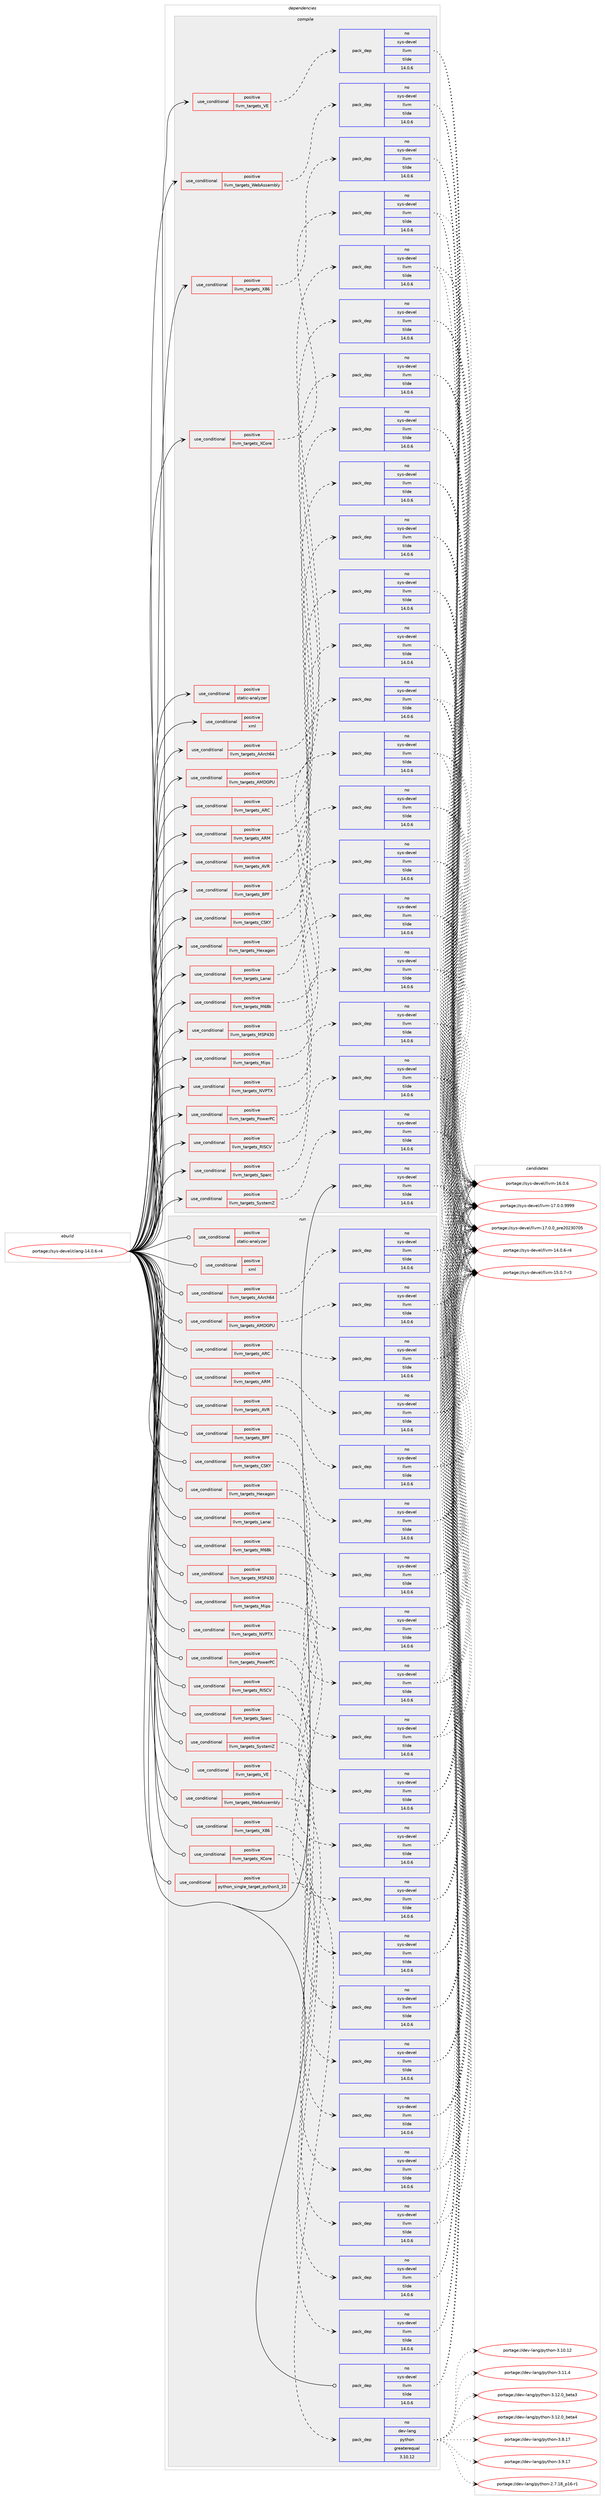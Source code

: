 digraph prolog {

# *************
# Graph options
# *************

newrank=true;
concentrate=true;
compound=true;
graph [rankdir=LR,fontname=Helvetica,fontsize=10,ranksep=1.5];#, ranksep=2.5, nodesep=0.2];
edge  [arrowhead=vee];
node  [fontname=Helvetica,fontsize=10];

# **********
# The ebuild
# **********

subgraph cluster_leftcol {
color=gray;
rank=same;
label=<<i>ebuild</i>>;
id [label="portage://sys-devel/clang-14.0.6-r4", color=red, width=4, href="../sys-devel/clang-14.0.6-r4.svg"];
}

# ****************
# The dependencies
# ****************

subgraph cluster_midcol {
color=gray;
label=<<i>dependencies</i>>;
subgraph cluster_compile {
fillcolor="#eeeeee";
style=filled;
label=<<i>compile</i>>;
subgraph cond769 {
dependency1393 [label=<<TABLE BORDER="0" CELLBORDER="1" CELLSPACING="0" CELLPADDING="4"><TR><TD ROWSPAN="3" CELLPADDING="10">use_conditional</TD></TR><TR><TD>positive</TD></TR><TR><TD>llvm_targets_AArch64</TD></TR></TABLE>>, shape=none, color=red];
subgraph pack610 {
dependency1394 [label=<<TABLE BORDER="0" CELLBORDER="1" CELLSPACING="0" CELLPADDING="4" WIDTH="220"><TR><TD ROWSPAN="6" CELLPADDING="30">pack_dep</TD></TR><TR><TD WIDTH="110">no</TD></TR><TR><TD>sys-devel</TD></TR><TR><TD>llvm</TD></TR><TR><TD>tilde</TD></TR><TR><TD>14.0.6</TD></TR></TABLE>>, shape=none, color=blue];
}
dependency1393:e -> dependency1394:w [weight=20,style="dashed",arrowhead="vee"];
}
id:e -> dependency1393:w [weight=20,style="solid",arrowhead="vee"];
subgraph cond770 {
dependency1395 [label=<<TABLE BORDER="0" CELLBORDER="1" CELLSPACING="0" CELLPADDING="4"><TR><TD ROWSPAN="3" CELLPADDING="10">use_conditional</TD></TR><TR><TD>positive</TD></TR><TR><TD>llvm_targets_AMDGPU</TD></TR></TABLE>>, shape=none, color=red];
subgraph pack611 {
dependency1396 [label=<<TABLE BORDER="0" CELLBORDER="1" CELLSPACING="0" CELLPADDING="4" WIDTH="220"><TR><TD ROWSPAN="6" CELLPADDING="30">pack_dep</TD></TR><TR><TD WIDTH="110">no</TD></TR><TR><TD>sys-devel</TD></TR><TR><TD>llvm</TD></TR><TR><TD>tilde</TD></TR><TR><TD>14.0.6</TD></TR></TABLE>>, shape=none, color=blue];
}
dependency1395:e -> dependency1396:w [weight=20,style="dashed",arrowhead="vee"];
}
id:e -> dependency1395:w [weight=20,style="solid",arrowhead="vee"];
subgraph cond771 {
dependency1397 [label=<<TABLE BORDER="0" CELLBORDER="1" CELLSPACING="0" CELLPADDING="4"><TR><TD ROWSPAN="3" CELLPADDING="10">use_conditional</TD></TR><TR><TD>positive</TD></TR><TR><TD>llvm_targets_ARC</TD></TR></TABLE>>, shape=none, color=red];
subgraph pack612 {
dependency1398 [label=<<TABLE BORDER="0" CELLBORDER="1" CELLSPACING="0" CELLPADDING="4" WIDTH="220"><TR><TD ROWSPAN="6" CELLPADDING="30">pack_dep</TD></TR><TR><TD WIDTH="110">no</TD></TR><TR><TD>sys-devel</TD></TR><TR><TD>llvm</TD></TR><TR><TD>tilde</TD></TR><TR><TD>14.0.6</TD></TR></TABLE>>, shape=none, color=blue];
}
dependency1397:e -> dependency1398:w [weight=20,style="dashed",arrowhead="vee"];
}
id:e -> dependency1397:w [weight=20,style="solid",arrowhead="vee"];
subgraph cond772 {
dependency1399 [label=<<TABLE BORDER="0" CELLBORDER="1" CELLSPACING="0" CELLPADDING="4"><TR><TD ROWSPAN="3" CELLPADDING="10">use_conditional</TD></TR><TR><TD>positive</TD></TR><TR><TD>llvm_targets_ARM</TD></TR></TABLE>>, shape=none, color=red];
subgraph pack613 {
dependency1400 [label=<<TABLE BORDER="0" CELLBORDER="1" CELLSPACING="0" CELLPADDING="4" WIDTH="220"><TR><TD ROWSPAN="6" CELLPADDING="30">pack_dep</TD></TR><TR><TD WIDTH="110">no</TD></TR><TR><TD>sys-devel</TD></TR><TR><TD>llvm</TD></TR><TR><TD>tilde</TD></TR><TR><TD>14.0.6</TD></TR></TABLE>>, shape=none, color=blue];
}
dependency1399:e -> dependency1400:w [weight=20,style="dashed",arrowhead="vee"];
}
id:e -> dependency1399:w [weight=20,style="solid",arrowhead="vee"];
subgraph cond773 {
dependency1401 [label=<<TABLE BORDER="0" CELLBORDER="1" CELLSPACING="0" CELLPADDING="4"><TR><TD ROWSPAN="3" CELLPADDING="10">use_conditional</TD></TR><TR><TD>positive</TD></TR><TR><TD>llvm_targets_AVR</TD></TR></TABLE>>, shape=none, color=red];
subgraph pack614 {
dependency1402 [label=<<TABLE BORDER="0" CELLBORDER="1" CELLSPACING="0" CELLPADDING="4" WIDTH="220"><TR><TD ROWSPAN="6" CELLPADDING="30">pack_dep</TD></TR><TR><TD WIDTH="110">no</TD></TR><TR><TD>sys-devel</TD></TR><TR><TD>llvm</TD></TR><TR><TD>tilde</TD></TR><TR><TD>14.0.6</TD></TR></TABLE>>, shape=none, color=blue];
}
dependency1401:e -> dependency1402:w [weight=20,style="dashed",arrowhead="vee"];
}
id:e -> dependency1401:w [weight=20,style="solid",arrowhead="vee"];
subgraph cond774 {
dependency1403 [label=<<TABLE BORDER="0" CELLBORDER="1" CELLSPACING="0" CELLPADDING="4"><TR><TD ROWSPAN="3" CELLPADDING="10">use_conditional</TD></TR><TR><TD>positive</TD></TR><TR><TD>llvm_targets_BPF</TD></TR></TABLE>>, shape=none, color=red];
subgraph pack615 {
dependency1404 [label=<<TABLE BORDER="0" CELLBORDER="1" CELLSPACING="0" CELLPADDING="4" WIDTH="220"><TR><TD ROWSPAN="6" CELLPADDING="30">pack_dep</TD></TR><TR><TD WIDTH="110">no</TD></TR><TR><TD>sys-devel</TD></TR><TR><TD>llvm</TD></TR><TR><TD>tilde</TD></TR><TR><TD>14.0.6</TD></TR></TABLE>>, shape=none, color=blue];
}
dependency1403:e -> dependency1404:w [weight=20,style="dashed",arrowhead="vee"];
}
id:e -> dependency1403:w [weight=20,style="solid",arrowhead="vee"];
subgraph cond775 {
dependency1405 [label=<<TABLE BORDER="0" CELLBORDER="1" CELLSPACING="0" CELLPADDING="4"><TR><TD ROWSPAN="3" CELLPADDING="10">use_conditional</TD></TR><TR><TD>positive</TD></TR><TR><TD>llvm_targets_CSKY</TD></TR></TABLE>>, shape=none, color=red];
subgraph pack616 {
dependency1406 [label=<<TABLE BORDER="0" CELLBORDER="1" CELLSPACING="0" CELLPADDING="4" WIDTH="220"><TR><TD ROWSPAN="6" CELLPADDING="30">pack_dep</TD></TR><TR><TD WIDTH="110">no</TD></TR><TR><TD>sys-devel</TD></TR><TR><TD>llvm</TD></TR><TR><TD>tilde</TD></TR><TR><TD>14.0.6</TD></TR></TABLE>>, shape=none, color=blue];
}
dependency1405:e -> dependency1406:w [weight=20,style="dashed",arrowhead="vee"];
}
id:e -> dependency1405:w [weight=20,style="solid",arrowhead="vee"];
subgraph cond776 {
dependency1407 [label=<<TABLE BORDER="0" CELLBORDER="1" CELLSPACING="0" CELLPADDING="4"><TR><TD ROWSPAN="3" CELLPADDING="10">use_conditional</TD></TR><TR><TD>positive</TD></TR><TR><TD>llvm_targets_Hexagon</TD></TR></TABLE>>, shape=none, color=red];
subgraph pack617 {
dependency1408 [label=<<TABLE BORDER="0" CELLBORDER="1" CELLSPACING="0" CELLPADDING="4" WIDTH="220"><TR><TD ROWSPAN="6" CELLPADDING="30">pack_dep</TD></TR><TR><TD WIDTH="110">no</TD></TR><TR><TD>sys-devel</TD></TR><TR><TD>llvm</TD></TR><TR><TD>tilde</TD></TR><TR><TD>14.0.6</TD></TR></TABLE>>, shape=none, color=blue];
}
dependency1407:e -> dependency1408:w [weight=20,style="dashed",arrowhead="vee"];
}
id:e -> dependency1407:w [weight=20,style="solid",arrowhead="vee"];
subgraph cond777 {
dependency1409 [label=<<TABLE BORDER="0" CELLBORDER="1" CELLSPACING="0" CELLPADDING="4"><TR><TD ROWSPAN="3" CELLPADDING="10">use_conditional</TD></TR><TR><TD>positive</TD></TR><TR><TD>llvm_targets_Lanai</TD></TR></TABLE>>, shape=none, color=red];
subgraph pack618 {
dependency1410 [label=<<TABLE BORDER="0" CELLBORDER="1" CELLSPACING="0" CELLPADDING="4" WIDTH="220"><TR><TD ROWSPAN="6" CELLPADDING="30">pack_dep</TD></TR><TR><TD WIDTH="110">no</TD></TR><TR><TD>sys-devel</TD></TR><TR><TD>llvm</TD></TR><TR><TD>tilde</TD></TR><TR><TD>14.0.6</TD></TR></TABLE>>, shape=none, color=blue];
}
dependency1409:e -> dependency1410:w [weight=20,style="dashed",arrowhead="vee"];
}
id:e -> dependency1409:w [weight=20,style="solid",arrowhead="vee"];
subgraph cond778 {
dependency1411 [label=<<TABLE BORDER="0" CELLBORDER="1" CELLSPACING="0" CELLPADDING="4"><TR><TD ROWSPAN="3" CELLPADDING="10">use_conditional</TD></TR><TR><TD>positive</TD></TR><TR><TD>llvm_targets_M68k</TD></TR></TABLE>>, shape=none, color=red];
subgraph pack619 {
dependency1412 [label=<<TABLE BORDER="0" CELLBORDER="1" CELLSPACING="0" CELLPADDING="4" WIDTH="220"><TR><TD ROWSPAN="6" CELLPADDING="30">pack_dep</TD></TR><TR><TD WIDTH="110">no</TD></TR><TR><TD>sys-devel</TD></TR><TR><TD>llvm</TD></TR><TR><TD>tilde</TD></TR><TR><TD>14.0.6</TD></TR></TABLE>>, shape=none, color=blue];
}
dependency1411:e -> dependency1412:w [weight=20,style="dashed",arrowhead="vee"];
}
id:e -> dependency1411:w [weight=20,style="solid",arrowhead="vee"];
subgraph cond779 {
dependency1413 [label=<<TABLE BORDER="0" CELLBORDER="1" CELLSPACING="0" CELLPADDING="4"><TR><TD ROWSPAN="3" CELLPADDING="10">use_conditional</TD></TR><TR><TD>positive</TD></TR><TR><TD>llvm_targets_MSP430</TD></TR></TABLE>>, shape=none, color=red];
subgraph pack620 {
dependency1414 [label=<<TABLE BORDER="0" CELLBORDER="1" CELLSPACING="0" CELLPADDING="4" WIDTH="220"><TR><TD ROWSPAN="6" CELLPADDING="30">pack_dep</TD></TR><TR><TD WIDTH="110">no</TD></TR><TR><TD>sys-devel</TD></TR><TR><TD>llvm</TD></TR><TR><TD>tilde</TD></TR><TR><TD>14.0.6</TD></TR></TABLE>>, shape=none, color=blue];
}
dependency1413:e -> dependency1414:w [weight=20,style="dashed",arrowhead="vee"];
}
id:e -> dependency1413:w [weight=20,style="solid",arrowhead="vee"];
subgraph cond780 {
dependency1415 [label=<<TABLE BORDER="0" CELLBORDER="1" CELLSPACING="0" CELLPADDING="4"><TR><TD ROWSPAN="3" CELLPADDING="10">use_conditional</TD></TR><TR><TD>positive</TD></TR><TR><TD>llvm_targets_Mips</TD></TR></TABLE>>, shape=none, color=red];
subgraph pack621 {
dependency1416 [label=<<TABLE BORDER="0" CELLBORDER="1" CELLSPACING="0" CELLPADDING="4" WIDTH="220"><TR><TD ROWSPAN="6" CELLPADDING="30">pack_dep</TD></TR><TR><TD WIDTH="110">no</TD></TR><TR><TD>sys-devel</TD></TR><TR><TD>llvm</TD></TR><TR><TD>tilde</TD></TR><TR><TD>14.0.6</TD></TR></TABLE>>, shape=none, color=blue];
}
dependency1415:e -> dependency1416:w [weight=20,style="dashed",arrowhead="vee"];
}
id:e -> dependency1415:w [weight=20,style="solid",arrowhead="vee"];
subgraph cond781 {
dependency1417 [label=<<TABLE BORDER="0" CELLBORDER="1" CELLSPACING="0" CELLPADDING="4"><TR><TD ROWSPAN="3" CELLPADDING="10">use_conditional</TD></TR><TR><TD>positive</TD></TR><TR><TD>llvm_targets_NVPTX</TD></TR></TABLE>>, shape=none, color=red];
subgraph pack622 {
dependency1418 [label=<<TABLE BORDER="0" CELLBORDER="1" CELLSPACING="0" CELLPADDING="4" WIDTH="220"><TR><TD ROWSPAN="6" CELLPADDING="30">pack_dep</TD></TR><TR><TD WIDTH="110">no</TD></TR><TR><TD>sys-devel</TD></TR><TR><TD>llvm</TD></TR><TR><TD>tilde</TD></TR><TR><TD>14.0.6</TD></TR></TABLE>>, shape=none, color=blue];
}
dependency1417:e -> dependency1418:w [weight=20,style="dashed",arrowhead="vee"];
}
id:e -> dependency1417:w [weight=20,style="solid",arrowhead="vee"];
subgraph cond782 {
dependency1419 [label=<<TABLE BORDER="0" CELLBORDER="1" CELLSPACING="0" CELLPADDING="4"><TR><TD ROWSPAN="3" CELLPADDING="10">use_conditional</TD></TR><TR><TD>positive</TD></TR><TR><TD>llvm_targets_PowerPC</TD></TR></TABLE>>, shape=none, color=red];
subgraph pack623 {
dependency1420 [label=<<TABLE BORDER="0" CELLBORDER="1" CELLSPACING="0" CELLPADDING="4" WIDTH="220"><TR><TD ROWSPAN="6" CELLPADDING="30">pack_dep</TD></TR><TR><TD WIDTH="110">no</TD></TR><TR><TD>sys-devel</TD></TR><TR><TD>llvm</TD></TR><TR><TD>tilde</TD></TR><TR><TD>14.0.6</TD></TR></TABLE>>, shape=none, color=blue];
}
dependency1419:e -> dependency1420:w [weight=20,style="dashed",arrowhead="vee"];
}
id:e -> dependency1419:w [weight=20,style="solid",arrowhead="vee"];
subgraph cond783 {
dependency1421 [label=<<TABLE BORDER="0" CELLBORDER="1" CELLSPACING="0" CELLPADDING="4"><TR><TD ROWSPAN="3" CELLPADDING="10">use_conditional</TD></TR><TR><TD>positive</TD></TR><TR><TD>llvm_targets_RISCV</TD></TR></TABLE>>, shape=none, color=red];
subgraph pack624 {
dependency1422 [label=<<TABLE BORDER="0" CELLBORDER="1" CELLSPACING="0" CELLPADDING="4" WIDTH="220"><TR><TD ROWSPAN="6" CELLPADDING="30">pack_dep</TD></TR><TR><TD WIDTH="110">no</TD></TR><TR><TD>sys-devel</TD></TR><TR><TD>llvm</TD></TR><TR><TD>tilde</TD></TR><TR><TD>14.0.6</TD></TR></TABLE>>, shape=none, color=blue];
}
dependency1421:e -> dependency1422:w [weight=20,style="dashed",arrowhead="vee"];
}
id:e -> dependency1421:w [weight=20,style="solid",arrowhead="vee"];
subgraph cond784 {
dependency1423 [label=<<TABLE BORDER="0" CELLBORDER="1" CELLSPACING="0" CELLPADDING="4"><TR><TD ROWSPAN="3" CELLPADDING="10">use_conditional</TD></TR><TR><TD>positive</TD></TR><TR><TD>llvm_targets_Sparc</TD></TR></TABLE>>, shape=none, color=red];
subgraph pack625 {
dependency1424 [label=<<TABLE BORDER="0" CELLBORDER="1" CELLSPACING="0" CELLPADDING="4" WIDTH="220"><TR><TD ROWSPAN="6" CELLPADDING="30">pack_dep</TD></TR><TR><TD WIDTH="110">no</TD></TR><TR><TD>sys-devel</TD></TR><TR><TD>llvm</TD></TR><TR><TD>tilde</TD></TR><TR><TD>14.0.6</TD></TR></TABLE>>, shape=none, color=blue];
}
dependency1423:e -> dependency1424:w [weight=20,style="dashed",arrowhead="vee"];
}
id:e -> dependency1423:w [weight=20,style="solid",arrowhead="vee"];
subgraph cond785 {
dependency1425 [label=<<TABLE BORDER="0" CELLBORDER="1" CELLSPACING="0" CELLPADDING="4"><TR><TD ROWSPAN="3" CELLPADDING="10">use_conditional</TD></TR><TR><TD>positive</TD></TR><TR><TD>llvm_targets_SystemZ</TD></TR></TABLE>>, shape=none, color=red];
subgraph pack626 {
dependency1426 [label=<<TABLE BORDER="0" CELLBORDER="1" CELLSPACING="0" CELLPADDING="4" WIDTH="220"><TR><TD ROWSPAN="6" CELLPADDING="30">pack_dep</TD></TR><TR><TD WIDTH="110">no</TD></TR><TR><TD>sys-devel</TD></TR><TR><TD>llvm</TD></TR><TR><TD>tilde</TD></TR><TR><TD>14.0.6</TD></TR></TABLE>>, shape=none, color=blue];
}
dependency1425:e -> dependency1426:w [weight=20,style="dashed",arrowhead="vee"];
}
id:e -> dependency1425:w [weight=20,style="solid",arrowhead="vee"];
subgraph cond786 {
dependency1427 [label=<<TABLE BORDER="0" CELLBORDER="1" CELLSPACING="0" CELLPADDING="4"><TR><TD ROWSPAN="3" CELLPADDING="10">use_conditional</TD></TR><TR><TD>positive</TD></TR><TR><TD>llvm_targets_VE</TD></TR></TABLE>>, shape=none, color=red];
subgraph pack627 {
dependency1428 [label=<<TABLE BORDER="0" CELLBORDER="1" CELLSPACING="0" CELLPADDING="4" WIDTH="220"><TR><TD ROWSPAN="6" CELLPADDING="30">pack_dep</TD></TR><TR><TD WIDTH="110">no</TD></TR><TR><TD>sys-devel</TD></TR><TR><TD>llvm</TD></TR><TR><TD>tilde</TD></TR><TR><TD>14.0.6</TD></TR></TABLE>>, shape=none, color=blue];
}
dependency1427:e -> dependency1428:w [weight=20,style="dashed",arrowhead="vee"];
}
id:e -> dependency1427:w [weight=20,style="solid",arrowhead="vee"];
subgraph cond787 {
dependency1429 [label=<<TABLE BORDER="0" CELLBORDER="1" CELLSPACING="0" CELLPADDING="4"><TR><TD ROWSPAN="3" CELLPADDING="10">use_conditional</TD></TR><TR><TD>positive</TD></TR><TR><TD>llvm_targets_WebAssembly</TD></TR></TABLE>>, shape=none, color=red];
subgraph pack628 {
dependency1430 [label=<<TABLE BORDER="0" CELLBORDER="1" CELLSPACING="0" CELLPADDING="4" WIDTH="220"><TR><TD ROWSPAN="6" CELLPADDING="30">pack_dep</TD></TR><TR><TD WIDTH="110">no</TD></TR><TR><TD>sys-devel</TD></TR><TR><TD>llvm</TD></TR><TR><TD>tilde</TD></TR><TR><TD>14.0.6</TD></TR></TABLE>>, shape=none, color=blue];
}
dependency1429:e -> dependency1430:w [weight=20,style="dashed",arrowhead="vee"];
}
id:e -> dependency1429:w [weight=20,style="solid",arrowhead="vee"];
subgraph cond788 {
dependency1431 [label=<<TABLE BORDER="0" CELLBORDER="1" CELLSPACING="0" CELLPADDING="4"><TR><TD ROWSPAN="3" CELLPADDING="10">use_conditional</TD></TR><TR><TD>positive</TD></TR><TR><TD>llvm_targets_X86</TD></TR></TABLE>>, shape=none, color=red];
subgraph pack629 {
dependency1432 [label=<<TABLE BORDER="0" CELLBORDER="1" CELLSPACING="0" CELLPADDING="4" WIDTH="220"><TR><TD ROWSPAN="6" CELLPADDING="30">pack_dep</TD></TR><TR><TD WIDTH="110">no</TD></TR><TR><TD>sys-devel</TD></TR><TR><TD>llvm</TD></TR><TR><TD>tilde</TD></TR><TR><TD>14.0.6</TD></TR></TABLE>>, shape=none, color=blue];
}
dependency1431:e -> dependency1432:w [weight=20,style="dashed",arrowhead="vee"];
}
id:e -> dependency1431:w [weight=20,style="solid",arrowhead="vee"];
subgraph cond789 {
dependency1433 [label=<<TABLE BORDER="0" CELLBORDER="1" CELLSPACING="0" CELLPADDING="4"><TR><TD ROWSPAN="3" CELLPADDING="10">use_conditional</TD></TR><TR><TD>positive</TD></TR><TR><TD>llvm_targets_XCore</TD></TR></TABLE>>, shape=none, color=red];
subgraph pack630 {
dependency1434 [label=<<TABLE BORDER="0" CELLBORDER="1" CELLSPACING="0" CELLPADDING="4" WIDTH="220"><TR><TD ROWSPAN="6" CELLPADDING="30">pack_dep</TD></TR><TR><TD WIDTH="110">no</TD></TR><TR><TD>sys-devel</TD></TR><TR><TD>llvm</TD></TR><TR><TD>tilde</TD></TR><TR><TD>14.0.6</TD></TR></TABLE>>, shape=none, color=blue];
}
dependency1433:e -> dependency1434:w [weight=20,style="dashed",arrowhead="vee"];
}
id:e -> dependency1433:w [weight=20,style="solid",arrowhead="vee"];
subgraph cond790 {
dependency1435 [label=<<TABLE BORDER="0" CELLBORDER="1" CELLSPACING="0" CELLPADDING="4"><TR><TD ROWSPAN="3" CELLPADDING="10">use_conditional</TD></TR><TR><TD>positive</TD></TR><TR><TD>static-analyzer</TD></TR></TABLE>>, shape=none, color=red];
# *** BEGIN UNKNOWN DEPENDENCY TYPE (TODO) ***
# dependency1435 -> package_dependency(portage://sys-devel/clang-14.0.6-r4,install,no,dev-lang,perl,none,[,,],any_different_slot,[])
# *** END UNKNOWN DEPENDENCY TYPE (TODO) ***

}
id:e -> dependency1435:w [weight=20,style="solid",arrowhead="vee"];
subgraph cond791 {
dependency1436 [label=<<TABLE BORDER="0" CELLBORDER="1" CELLSPACING="0" CELLPADDING="4"><TR><TD ROWSPAN="3" CELLPADDING="10">use_conditional</TD></TR><TR><TD>positive</TD></TR><TR><TD>xml</TD></TR></TABLE>>, shape=none, color=red];
# *** BEGIN UNKNOWN DEPENDENCY TYPE (TODO) ***
# dependency1436 -> package_dependency(portage://sys-devel/clang-14.0.6-r4,install,no,dev-libs,libxml2,none,[,,],[slot(2),equal],[use(optenable(abi_x86_32),negative),use(optenable(abi_x86_64),negative),use(optenable(abi_x86_x32),negative),use(optenable(abi_mips_n32),negative),use(optenable(abi_mips_n64),negative),use(optenable(abi_mips_o32),negative),use(optenable(abi_s390_32),negative),use(optenable(abi_s390_64),negative)])
# *** END UNKNOWN DEPENDENCY TYPE (TODO) ***

}
id:e -> dependency1436:w [weight=20,style="solid",arrowhead="vee"];
subgraph pack631 {
dependency1437 [label=<<TABLE BORDER="0" CELLBORDER="1" CELLSPACING="0" CELLPADDING="4" WIDTH="220"><TR><TD ROWSPAN="6" CELLPADDING="30">pack_dep</TD></TR><TR><TD WIDTH="110">no</TD></TR><TR><TD>sys-devel</TD></TR><TR><TD>llvm</TD></TR><TR><TD>tilde</TD></TR><TR><TD>14.0.6</TD></TR></TABLE>>, shape=none, color=blue];
}
id:e -> dependency1437:w [weight=20,style="solid",arrowhead="vee"];
# *** BEGIN UNKNOWN DEPENDENCY TYPE (TODO) ***
# id -> package_dependency(portage://sys-devel/clang-14.0.6-r4,install,strong,sys-devel,llvm,none,[,,],[slot(0)],[])
# *** END UNKNOWN DEPENDENCY TYPE (TODO) ***

}
subgraph cluster_compileandrun {
fillcolor="#eeeeee";
style=filled;
label=<<i>compile and run</i>>;
}
subgraph cluster_run {
fillcolor="#eeeeee";
style=filled;
label=<<i>run</i>>;
subgraph cond792 {
dependency1438 [label=<<TABLE BORDER="0" CELLBORDER="1" CELLSPACING="0" CELLPADDING="4"><TR><TD ROWSPAN="3" CELLPADDING="10">use_conditional</TD></TR><TR><TD>positive</TD></TR><TR><TD>llvm_targets_AArch64</TD></TR></TABLE>>, shape=none, color=red];
subgraph pack632 {
dependency1439 [label=<<TABLE BORDER="0" CELLBORDER="1" CELLSPACING="0" CELLPADDING="4" WIDTH="220"><TR><TD ROWSPAN="6" CELLPADDING="30">pack_dep</TD></TR><TR><TD WIDTH="110">no</TD></TR><TR><TD>sys-devel</TD></TR><TR><TD>llvm</TD></TR><TR><TD>tilde</TD></TR><TR><TD>14.0.6</TD></TR></TABLE>>, shape=none, color=blue];
}
dependency1438:e -> dependency1439:w [weight=20,style="dashed",arrowhead="vee"];
}
id:e -> dependency1438:w [weight=20,style="solid",arrowhead="odot"];
subgraph cond793 {
dependency1440 [label=<<TABLE BORDER="0" CELLBORDER="1" CELLSPACING="0" CELLPADDING="4"><TR><TD ROWSPAN="3" CELLPADDING="10">use_conditional</TD></TR><TR><TD>positive</TD></TR><TR><TD>llvm_targets_AMDGPU</TD></TR></TABLE>>, shape=none, color=red];
subgraph pack633 {
dependency1441 [label=<<TABLE BORDER="0" CELLBORDER="1" CELLSPACING="0" CELLPADDING="4" WIDTH="220"><TR><TD ROWSPAN="6" CELLPADDING="30">pack_dep</TD></TR><TR><TD WIDTH="110">no</TD></TR><TR><TD>sys-devel</TD></TR><TR><TD>llvm</TD></TR><TR><TD>tilde</TD></TR><TR><TD>14.0.6</TD></TR></TABLE>>, shape=none, color=blue];
}
dependency1440:e -> dependency1441:w [weight=20,style="dashed",arrowhead="vee"];
}
id:e -> dependency1440:w [weight=20,style="solid",arrowhead="odot"];
subgraph cond794 {
dependency1442 [label=<<TABLE BORDER="0" CELLBORDER="1" CELLSPACING="0" CELLPADDING="4"><TR><TD ROWSPAN="3" CELLPADDING="10">use_conditional</TD></TR><TR><TD>positive</TD></TR><TR><TD>llvm_targets_ARC</TD></TR></TABLE>>, shape=none, color=red];
subgraph pack634 {
dependency1443 [label=<<TABLE BORDER="0" CELLBORDER="1" CELLSPACING="0" CELLPADDING="4" WIDTH="220"><TR><TD ROWSPAN="6" CELLPADDING="30">pack_dep</TD></TR><TR><TD WIDTH="110">no</TD></TR><TR><TD>sys-devel</TD></TR><TR><TD>llvm</TD></TR><TR><TD>tilde</TD></TR><TR><TD>14.0.6</TD></TR></TABLE>>, shape=none, color=blue];
}
dependency1442:e -> dependency1443:w [weight=20,style="dashed",arrowhead="vee"];
}
id:e -> dependency1442:w [weight=20,style="solid",arrowhead="odot"];
subgraph cond795 {
dependency1444 [label=<<TABLE BORDER="0" CELLBORDER="1" CELLSPACING="0" CELLPADDING="4"><TR><TD ROWSPAN="3" CELLPADDING="10">use_conditional</TD></TR><TR><TD>positive</TD></TR><TR><TD>llvm_targets_ARM</TD></TR></TABLE>>, shape=none, color=red];
subgraph pack635 {
dependency1445 [label=<<TABLE BORDER="0" CELLBORDER="1" CELLSPACING="0" CELLPADDING="4" WIDTH="220"><TR><TD ROWSPAN="6" CELLPADDING="30">pack_dep</TD></TR><TR><TD WIDTH="110">no</TD></TR><TR><TD>sys-devel</TD></TR><TR><TD>llvm</TD></TR><TR><TD>tilde</TD></TR><TR><TD>14.0.6</TD></TR></TABLE>>, shape=none, color=blue];
}
dependency1444:e -> dependency1445:w [weight=20,style="dashed",arrowhead="vee"];
}
id:e -> dependency1444:w [weight=20,style="solid",arrowhead="odot"];
subgraph cond796 {
dependency1446 [label=<<TABLE BORDER="0" CELLBORDER="1" CELLSPACING="0" CELLPADDING="4"><TR><TD ROWSPAN="3" CELLPADDING="10">use_conditional</TD></TR><TR><TD>positive</TD></TR><TR><TD>llvm_targets_AVR</TD></TR></TABLE>>, shape=none, color=red];
subgraph pack636 {
dependency1447 [label=<<TABLE BORDER="0" CELLBORDER="1" CELLSPACING="0" CELLPADDING="4" WIDTH="220"><TR><TD ROWSPAN="6" CELLPADDING="30">pack_dep</TD></TR><TR><TD WIDTH="110">no</TD></TR><TR><TD>sys-devel</TD></TR><TR><TD>llvm</TD></TR><TR><TD>tilde</TD></TR><TR><TD>14.0.6</TD></TR></TABLE>>, shape=none, color=blue];
}
dependency1446:e -> dependency1447:w [weight=20,style="dashed",arrowhead="vee"];
}
id:e -> dependency1446:w [weight=20,style="solid",arrowhead="odot"];
subgraph cond797 {
dependency1448 [label=<<TABLE BORDER="0" CELLBORDER="1" CELLSPACING="0" CELLPADDING="4"><TR><TD ROWSPAN="3" CELLPADDING="10">use_conditional</TD></TR><TR><TD>positive</TD></TR><TR><TD>llvm_targets_BPF</TD></TR></TABLE>>, shape=none, color=red];
subgraph pack637 {
dependency1449 [label=<<TABLE BORDER="0" CELLBORDER="1" CELLSPACING="0" CELLPADDING="4" WIDTH="220"><TR><TD ROWSPAN="6" CELLPADDING="30">pack_dep</TD></TR><TR><TD WIDTH="110">no</TD></TR><TR><TD>sys-devel</TD></TR><TR><TD>llvm</TD></TR><TR><TD>tilde</TD></TR><TR><TD>14.0.6</TD></TR></TABLE>>, shape=none, color=blue];
}
dependency1448:e -> dependency1449:w [weight=20,style="dashed",arrowhead="vee"];
}
id:e -> dependency1448:w [weight=20,style="solid",arrowhead="odot"];
subgraph cond798 {
dependency1450 [label=<<TABLE BORDER="0" CELLBORDER="1" CELLSPACING="0" CELLPADDING="4"><TR><TD ROWSPAN="3" CELLPADDING="10">use_conditional</TD></TR><TR><TD>positive</TD></TR><TR><TD>llvm_targets_CSKY</TD></TR></TABLE>>, shape=none, color=red];
subgraph pack638 {
dependency1451 [label=<<TABLE BORDER="0" CELLBORDER="1" CELLSPACING="0" CELLPADDING="4" WIDTH="220"><TR><TD ROWSPAN="6" CELLPADDING="30">pack_dep</TD></TR><TR><TD WIDTH="110">no</TD></TR><TR><TD>sys-devel</TD></TR><TR><TD>llvm</TD></TR><TR><TD>tilde</TD></TR><TR><TD>14.0.6</TD></TR></TABLE>>, shape=none, color=blue];
}
dependency1450:e -> dependency1451:w [weight=20,style="dashed",arrowhead="vee"];
}
id:e -> dependency1450:w [weight=20,style="solid",arrowhead="odot"];
subgraph cond799 {
dependency1452 [label=<<TABLE BORDER="0" CELLBORDER="1" CELLSPACING="0" CELLPADDING="4"><TR><TD ROWSPAN="3" CELLPADDING="10">use_conditional</TD></TR><TR><TD>positive</TD></TR><TR><TD>llvm_targets_Hexagon</TD></TR></TABLE>>, shape=none, color=red];
subgraph pack639 {
dependency1453 [label=<<TABLE BORDER="0" CELLBORDER="1" CELLSPACING="0" CELLPADDING="4" WIDTH="220"><TR><TD ROWSPAN="6" CELLPADDING="30">pack_dep</TD></TR><TR><TD WIDTH="110">no</TD></TR><TR><TD>sys-devel</TD></TR><TR><TD>llvm</TD></TR><TR><TD>tilde</TD></TR><TR><TD>14.0.6</TD></TR></TABLE>>, shape=none, color=blue];
}
dependency1452:e -> dependency1453:w [weight=20,style="dashed",arrowhead="vee"];
}
id:e -> dependency1452:w [weight=20,style="solid",arrowhead="odot"];
subgraph cond800 {
dependency1454 [label=<<TABLE BORDER="0" CELLBORDER="1" CELLSPACING="0" CELLPADDING="4"><TR><TD ROWSPAN="3" CELLPADDING="10">use_conditional</TD></TR><TR><TD>positive</TD></TR><TR><TD>llvm_targets_Lanai</TD></TR></TABLE>>, shape=none, color=red];
subgraph pack640 {
dependency1455 [label=<<TABLE BORDER="0" CELLBORDER="1" CELLSPACING="0" CELLPADDING="4" WIDTH="220"><TR><TD ROWSPAN="6" CELLPADDING="30">pack_dep</TD></TR><TR><TD WIDTH="110">no</TD></TR><TR><TD>sys-devel</TD></TR><TR><TD>llvm</TD></TR><TR><TD>tilde</TD></TR><TR><TD>14.0.6</TD></TR></TABLE>>, shape=none, color=blue];
}
dependency1454:e -> dependency1455:w [weight=20,style="dashed",arrowhead="vee"];
}
id:e -> dependency1454:w [weight=20,style="solid",arrowhead="odot"];
subgraph cond801 {
dependency1456 [label=<<TABLE BORDER="0" CELLBORDER="1" CELLSPACING="0" CELLPADDING="4"><TR><TD ROWSPAN="3" CELLPADDING="10">use_conditional</TD></TR><TR><TD>positive</TD></TR><TR><TD>llvm_targets_M68k</TD></TR></TABLE>>, shape=none, color=red];
subgraph pack641 {
dependency1457 [label=<<TABLE BORDER="0" CELLBORDER="1" CELLSPACING="0" CELLPADDING="4" WIDTH="220"><TR><TD ROWSPAN="6" CELLPADDING="30">pack_dep</TD></TR><TR><TD WIDTH="110">no</TD></TR><TR><TD>sys-devel</TD></TR><TR><TD>llvm</TD></TR><TR><TD>tilde</TD></TR><TR><TD>14.0.6</TD></TR></TABLE>>, shape=none, color=blue];
}
dependency1456:e -> dependency1457:w [weight=20,style="dashed",arrowhead="vee"];
}
id:e -> dependency1456:w [weight=20,style="solid",arrowhead="odot"];
subgraph cond802 {
dependency1458 [label=<<TABLE BORDER="0" CELLBORDER="1" CELLSPACING="0" CELLPADDING="4"><TR><TD ROWSPAN="3" CELLPADDING="10">use_conditional</TD></TR><TR><TD>positive</TD></TR><TR><TD>llvm_targets_MSP430</TD></TR></TABLE>>, shape=none, color=red];
subgraph pack642 {
dependency1459 [label=<<TABLE BORDER="0" CELLBORDER="1" CELLSPACING="0" CELLPADDING="4" WIDTH="220"><TR><TD ROWSPAN="6" CELLPADDING="30">pack_dep</TD></TR><TR><TD WIDTH="110">no</TD></TR><TR><TD>sys-devel</TD></TR><TR><TD>llvm</TD></TR><TR><TD>tilde</TD></TR><TR><TD>14.0.6</TD></TR></TABLE>>, shape=none, color=blue];
}
dependency1458:e -> dependency1459:w [weight=20,style="dashed",arrowhead="vee"];
}
id:e -> dependency1458:w [weight=20,style="solid",arrowhead="odot"];
subgraph cond803 {
dependency1460 [label=<<TABLE BORDER="0" CELLBORDER="1" CELLSPACING="0" CELLPADDING="4"><TR><TD ROWSPAN="3" CELLPADDING="10">use_conditional</TD></TR><TR><TD>positive</TD></TR><TR><TD>llvm_targets_Mips</TD></TR></TABLE>>, shape=none, color=red];
subgraph pack643 {
dependency1461 [label=<<TABLE BORDER="0" CELLBORDER="1" CELLSPACING="0" CELLPADDING="4" WIDTH="220"><TR><TD ROWSPAN="6" CELLPADDING="30">pack_dep</TD></TR><TR><TD WIDTH="110">no</TD></TR><TR><TD>sys-devel</TD></TR><TR><TD>llvm</TD></TR><TR><TD>tilde</TD></TR><TR><TD>14.0.6</TD></TR></TABLE>>, shape=none, color=blue];
}
dependency1460:e -> dependency1461:w [weight=20,style="dashed",arrowhead="vee"];
}
id:e -> dependency1460:w [weight=20,style="solid",arrowhead="odot"];
subgraph cond804 {
dependency1462 [label=<<TABLE BORDER="0" CELLBORDER="1" CELLSPACING="0" CELLPADDING="4"><TR><TD ROWSPAN="3" CELLPADDING="10">use_conditional</TD></TR><TR><TD>positive</TD></TR><TR><TD>llvm_targets_NVPTX</TD></TR></TABLE>>, shape=none, color=red];
subgraph pack644 {
dependency1463 [label=<<TABLE BORDER="0" CELLBORDER="1" CELLSPACING="0" CELLPADDING="4" WIDTH="220"><TR><TD ROWSPAN="6" CELLPADDING="30">pack_dep</TD></TR><TR><TD WIDTH="110">no</TD></TR><TR><TD>sys-devel</TD></TR><TR><TD>llvm</TD></TR><TR><TD>tilde</TD></TR><TR><TD>14.0.6</TD></TR></TABLE>>, shape=none, color=blue];
}
dependency1462:e -> dependency1463:w [weight=20,style="dashed",arrowhead="vee"];
}
id:e -> dependency1462:w [weight=20,style="solid",arrowhead="odot"];
subgraph cond805 {
dependency1464 [label=<<TABLE BORDER="0" CELLBORDER="1" CELLSPACING="0" CELLPADDING="4"><TR><TD ROWSPAN="3" CELLPADDING="10">use_conditional</TD></TR><TR><TD>positive</TD></TR><TR><TD>llvm_targets_PowerPC</TD></TR></TABLE>>, shape=none, color=red];
subgraph pack645 {
dependency1465 [label=<<TABLE BORDER="0" CELLBORDER="1" CELLSPACING="0" CELLPADDING="4" WIDTH="220"><TR><TD ROWSPAN="6" CELLPADDING="30">pack_dep</TD></TR><TR><TD WIDTH="110">no</TD></TR><TR><TD>sys-devel</TD></TR><TR><TD>llvm</TD></TR><TR><TD>tilde</TD></TR><TR><TD>14.0.6</TD></TR></TABLE>>, shape=none, color=blue];
}
dependency1464:e -> dependency1465:w [weight=20,style="dashed",arrowhead="vee"];
}
id:e -> dependency1464:w [weight=20,style="solid",arrowhead="odot"];
subgraph cond806 {
dependency1466 [label=<<TABLE BORDER="0" CELLBORDER="1" CELLSPACING="0" CELLPADDING="4"><TR><TD ROWSPAN="3" CELLPADDING="10">use_conditional</TD></TR><TR><TD>positive</TD></TR><TR><TD>llvm_targets_RISCV</TD></TR></TABLE>>, shape=none, color=red];
subgraph pack646 {
dependency1467 [label=<<TABLE BORDER="0" CELLBORDER="1" CELLSPACING="0" CELLPADDING="4" WIDTH="220"><TR><TD ROWSPAN="6" CELLPADDING="30">pack_dep</TD></TR><TR><TD WIDTH="110">no</TD></TR><TR><TD>sys-devel</TD></TR><TR><TD>llvm</TD></TR><TR><TD>tilde</TD></TR><TR><TD>14.0.6</TD></TR></TABLE>>, shape=none, color=blue];
}
dependency1466:e -> dependency1467:w [weight=20,style="dashed",arrowhead="vee"];
}
id:e -> dependency1466:w [weight=20,style="solid",arrowhead="odot"];
subgraph cond807 {
dependency1468 [label=<<TABLE BORDER="0" CELLBORDER="1" CELLSPACING="0" CELLPADDING="4"><TR><TD ROWSPAN="3" CELLPADDING="10">use_conditional</TD></TR><TR><TD>positive</TD></TR><TR><TD>llvm_targets_Sparc</TD></TR></TABLE>>, shape=none, color=red];
subgraph pack647 {
dependency1469 [label=<<TABLE BORDER="0" CELLBORDER="1" CELLSPACING="0" CELLPADDING="4" WIDTH="220"><TR><TD ROWSPAN="6" CELLPADDING="30">pack_dep</TD></TR><TR><TD WIDTH="110">no</TD></TR><TR><TD>sys-devel</TD></TR><TR><TD>llvm</TD></TR><TR><TD>tilde</TD></TR><TR><TD>14.0.6</TD></TR></TABLE>>, shape=none, color=blue];
}
dependency1468:e -> dependency1469:w [weight=20,style="dashed",arrowhead="vee"];
}
id:e -> dependency1468:w [weight=20,style="solid",arrowhead="odot"];
subgraph cond808 {
dependency1470 [label=<<TABLE BORDER="0" CELLBORDER="1" CELLSPACING="0" CELLPADDING="4"><TR><TD ROWSPAN="3" CELLPADDING="10">use_conditional</TD></TR><TR><TD>positive</TD></TR><TR><TD>llvm_targets_SystemZ</TD></TR></TABLE>>, shape=none, color=red];
subgraph pack648 {
dependency1471 [label=<<TABLE BORDER="0" CELLBORDER="1" CELLSPACING="0" CELLPADDING="4" WIDTH="220"><TR><TD ROWSPAN="6" CELLPADDING="30">pack_dep</TD></TR><TR><TD WIDTH="110">no</TD></TR><TR><TD>sys-devel</TD></TR><TR><TD>llvm</TD></TR><TR><TD>tilde</TD></TR><TR><TD>14.0.6</TD></TR></TABLE>>, shape=none, color=blue];
}
dependency1470:e -> dependency1471:w [weight=20,style="dashed",arrowhead="vee"];
}
id:e -> dependency1470:w [weight=20,style="solid",arrowhead="odot"];
subgraph cond809 {
dependency1472 [label=<<TABLE BORDER="0" CELLBORDER="1" CELLSPACING="0" CELLPADDING="4"><TR><TD ROWSPAN="3" CELLPADDING="10">use_conditional</TD></TR><TR><TD>positive</TD></TR><TR><TD>llvm_targets_VE</TD></TR></TABLE>>, shape=none, color=red];
subgraph pack649 {
dependency1473 [label=<<TABLE BORDER="0" CELLBORDER="1" CELLSPACING="0" CELLPADDING="4" WIDTH="220"><TR><TD ROWSPAN="6" CELLPADDING="30">pack_dep</TD></TR><TR><TD WIDTH="110">no</TD></TR><TR><TD>sys-devel</TD></TR><TR><TD>llvm</TD></TR><TR><TD>tilde</TD></TR><TR><TD>14.0.6</TD></TR></TABLE>>, shape=none, color=blue];
}
dependency1472:e -> dependency1473:w [weight=20,style="dashed",arrowhead="vee"];
}
id:e -> dependency1472:w [weight=20,style="solid",arrowhead="odot"];
subgraph cond810 {
dependency1474 [label=<<TABLE BORDER="0" CELLBORDER="1" CELLSPACING="0" CELLPADDING="4"><TR><TD ROWSPAN="3" CELLPADDING="10">use_conditional</TD></TR><TR><TD>positive</TD></TR><TR><TD>llvm_targets_WebAssembly</TD></TR></TABLE>>, shape=none, color=red];
subgraph pack650 {
dependency1475 [label=<<TABLE BORDER="0" CELLBORDER="1" CELLSPACING="0" CELLPADDING="4" WIDTH="220"><TR><TD ROWSPAN="6" CELLPADDING="30">pack_dep</TD></TR><TR><TD WIDTH="110">no</TD></TR><TR><TD>sys-devel</TD></TR><TR><TD>llvm</TD></TR><TR><TD>tilde</TD></TR><TR><TD>14.0.6</TD></TR></TABLE>>, shape=none, color=blue];
}
dependency1474:e -> dependency1475:w [weight=20,style="dashed",arrowhead="vee"];
}
id:e -> dependency1474:w [weight=20,style="solid",arrowhead="odot"];
subgraph cond811 {
dependency1476 [label=<<TABLE BORDER="0" CELLBORDER="1" CELLSPACING="0" CELLPADDING="4"><TR><TD ROWSPAN="3" CELLPADDING="10">use_conditional</TD></TR><TR><TD>positive</TD></TR><TR><TD>llvm_targets_X86</TD></TR></TABLE>>, shape=none, color=red];
subgraph pack651 {
dependency1477 [label=<<TABLE BORDER="0" CELLBORDER="1" CELLSPACING="0" CELLPADDING="4" WIDTH="220"><TR><TD ROWSPAN="6" CELLPADDING="30">pack_dep</TD></TR><TR><TD WIDTH="110">no</TD></TR><TR><TD>sys-devel</TD></TR><TR><TD>llvm</TD></TR><TR><TD>tilde</TD></TR><TR><TD>14.0.6</TD></TR></TABLE>>, shape=none, color=blue];
}
dependency1476:e -> dependency1477:w [weight=20,style="dashed",arrowhead="vee"];
}
id:e -> dependency1476:w [weight=20,style="solid",arrowhead="odot"];
subgraph cond812 {
dependency1478 [label=<<TABLE BORDER="0" CELLBORDER="1" CELLSPACING="0" CELLPADDING="4"><TR><TD ROWSPAN="3" CELLPADDING="10">use_conditional</TD></TR><TR><TD>positive</TD></TR><TR><TD>llvm_targets_XCore</TD></TR></TABLE>>, shape=none, color=red];
subgraph pack652 {
dependency1479 [label=<<TABLE BORDER="0" CELLBORDER="1" CELLSPACING="0" CELLPADDING="4" WIDTH="220"><TR><TD ROWSPAN="6" CELLPADDING="30">pack_dep</TD></TR><TR><TD WIDTH="110">no</TD></TR><TR><TD>sys-devel</TD></TR><TR><TD>llvm</TD></TR><TR><TD>tilde</TD></TR><TR><TD>14.0.6</TD></TR></TABLE>>, shape=none, color=blue];
}
dependency1478:e -> dependency1479:w [weight=20,style="dashed",arrowhead="vee"];
}
id:e -> dependency1478:w [weight=20,style="solid",arrowhead="odot"];
subgraph cond813 {
dependency1480 [label=<<TABLE BORDER="0" CELLBORDER="1" CELLSPACING="0" CELLPADDING="4"><TR><TD ROWSPAN="3" CELLPADDING="10">use_conditional</TD></TR><TR><TD>positive</TD></TR><TR><TD>python_single_target_python3_10</TD></TR></TABLE>>, shape=none, color=red];
subgraph pack653 {
dependency1481 [label=<<TABLE BORDER="0" CELLBORDER="1" CELLSPACING="0" CELLPADDING="4" WIDTH="220"><TR><TD ROWSPAN="6" CELLPADDING="30">pack_dep</TD></TR><TR><TD WIDTH="110">no</TD></TR><TR><TD>dev-lang</TD></TR><TR><TD>python</TD></TR><TR><TD>greaterequal</TD></TR><TR><TD>3.10.12</TD></TR></TABLE>>, shape=none, color=blue];
}
dependency1480:e -> dependency1481:w [weight=20,style="dashed",arrowhead="vee"];
}
id:e -> dependency1480:w [weight=20,style="solid",arrowhead="odot"];
subgraph cond814 {
dependency1482 [label=<<TABLE BORDER="0" CELLBORDER="1" CELLSPACING="0" CELLPADDING="4"><TR><TD ROWSPAN="3" CELLPADDING="10">use_conditional</TD></TR><TR><TD>positive</TD></TR><TR><TD>static-analyzer</TD></TR></TABLE>>, shape=none, color=red];
# *** BEGIN UNKNOWN DEPENDENCY TYPE (TODO) ***
# dependency1482 -> package_dependency(portage://sys-devel/clang-14.0.6-r4,run,no,dev-lang,perl,none,[,,],any_different_slot,[])
# *** END UNKNOWN DEPENDENCY TYPE (TODO) ***

}
id:e -> dependency1482:w [weight=20,style="solid",arrowhead="odot"];
subgraph cond815 {
dependency1483 [label=<<TABLE BORDER="0" CELLBORDER="1" CELLSPACING="0" CELLPADDING="4"><TR><TD ROWSPAN="3" CELLPADDING="10">use_conditional</TD></TR><TR><TD>positive</TD></TR><TR><TD>xml</TD></TR></TABLE>>, shape=none, color=red];
# *** BEGIN UNKNOWN DEPENDENCY TYPE (TODO) ***
# dependency1483 -> package_dependency(portage://sys-devel/clang-14.0.6-r4,run,no,dev-libs,libxml2,none,[,,],[slot(2),equal],[use(optenable(abi_x86_32),negative),use(optenable(abi_x86_64),negative),use(optenable(abi_x86_x32),negative),use(optenable(abi_mips_n32),negative),use(optenable(abi_mips_n64),negative),use(optenable(abi_mips_o32),negative),use(optenable(abi_s390_32),negative),use(optenable(abi_s390_64),negative)])
# *** END UNKNOWN DEPENDENCY TYPE (TODO) ***

}
id:e -> dependency1483:w [weight=20,style="solid",arrowhead="odot"];
subgraph pack654 {
dependency1484 [label=<<TABLE BORDER="0" CELLBORDER="1" CELLSPACING="0" CELLPADDING="4" WIDTH="220"><TR><TD ROWSPAN="6" CELLPADDING="30">pack_dep</TD></TR><TR><TD WIDTH="110">no</TD></TR><TR><TD>sys-devel</TD></TR><TR><TD>llvm</TD></TR><TR><TD>tilde</TD></TR><TR><TD>14.0.6</TD></TR></TABLE>>, shape=none, color=blue];
}
id:e -> dependency1484:w [weight=20,style="solid",arrowhead="odot"];
}
}

# **************
# The candidates
# **************

subgraph cluster_choices {
rank=same;
color=gray;
label=<<i>candidates</i>>;

subgraph choice610 {
color=black;
nodesep=1;
choice1151211154510010111810110847108108118109454952464846544511452 [label="portage://sys-devel/llvm-14.0.6-r4", color=red, width=4,href="../sys-devel/llvm-14.0.6-r4.svg"];
choice1151211154510010111810110847108108118109454953464846554511451 [label="portage://sys-devel/llvm-15.0.7-r3", color=red, width=4,href="../sys-devel/llvm-15.0.7-r3.svg"];
choice115121115451001011181011084710810811810945495446484654 [label="portage://sys-devel/llvm-16.0.6", color=red, width=4,href="../sys-devel/llvm-16.0.6.svg"];
choice1151211154510010111810110847108108118109454955464846484657575757 [label="portage://sys-devel/llvm-17.0.0.9999", color=red, width=4,href="../sys-devel/llvm-17.0.0.9999.svg"];
choice115121115451001011181011084710810811810945495546484648951121141015048505148554853 [label="portage://sys-devel/llvm-17.0.0_pre20230705", color=red, width=4,href="../sys-devel/llvm-17.0.0_pre20230705.svg"];
dependency1394:e -> choice1151211154510010111810110847108108118109454952464846544511452:w [style=dotted,weight="100"];
dependency1394:e -> choice1151211154510010111810110847108108118109454953464846554511451:w [style=dotted,weight="100"];
dependency1394:e -> choice115121115451001011181011084710810811810945495446484654:w [style=dotted,weight="100"];
dependency1394:e -> choice1151211154510010111810110847108108118109454955464846484657575757:w [style=dotted,weight="100"];
dependency1394:e -> choice115121115451001011181011084710810811810945495546484648951121141015048505148554853:w [style=dotted,weight="100"];
}
subgraph choice611 {
color=black;
nodesep=1;
choice1151211154510010111810110847108108118109454952464846544511452 [label="portage://sys-devel/llvm-14.0.6-r4", color=red, width=4,href="../sys-devel/llvm-14.0.6-r4.svg"];
choice1151211154510010111810110847108108118109454953464846554511451 [label="portage://sys-devel/llvm-15.0.7-r3", color=red, width=4,href="../sys-devel/llvm-15.0.7-r3.svg"];
choice115121115451001011181011084710810811810945495446484654 [label="portage://sys-devel/llvm-16.0.6", color=red, width=4,href="../sys-devel/llvm-16.0.6.svg"];
choice1151211154510010111810110847108108118109454955464846484657575757 [label="portage://sys-devel/llvm-17.0.0.9999", color=red, width=4,href="../sys-devel/llvm-17.0.0.9999.svg"];
choice115121115451001011181011084710810811810945495546484648951121141015048505148554853 [label="portage://sys-devel/llvm-17.0.0_pre20230705", color=red, width=4,href="../sys-devel/llvm-17.0.0_pre20230705.svg"];
dependency1396:e -> choice1151211154510010111810110847108108118109454952464846544511452:w [style=dotted,weight="100"];
dependency1396:e -> choice1151211154510010111810110847108108118109454953464846554511451:w [style=dotted,weight="100"];
dependency1396:e -> choice115121115451001011181011084710810811810945495446484654:w [style=dotted,weight="100"];
dependency1396:e -> choice1151211154510010111810110847108108118109454955464846484657575757:w [style=dotted,weight="100"];
dependency1396:e -> choice115121115451001011181011084710810811810945495546484648951121141015048505148554853:w [style=dotted,weight="100"];
}
subgraph choice612 {
color=black;
nodesep=1;
choice1151211154510010111810110847108108118109454952464846544511452 [label="portage://sys-devel/llvm-14.0.6-r4", color=red, width=4,href="../sys-devel/llvm-14.0.6-r4.svg"];
choice1151211154510010111810110847108108118109454953464846554511451 [label="portage://sys-devel/llvm-15.0.7-r3", color=red, width=4,href="../sys-devel/llvm-15.0.7-r3.svg"];
choice115121115451001011181011084710810811810945495446484654 [label="portage://sys-devel/llvm-16.0.6", color=red, width=4,href="../sys-devel/llvm-16.0.6.svg"];
choice1151211154510010111810110847108108118109454955464846484657575757 [label="portage://sys-devel/llvm-17.0.0.9999", color=red, width=4,href="../sys-devel/llvm-17.0.0.9999.svg"];
choice115121115451001011181011084710810811810945495546484648951121141015048505148554853 [label="portage://sys-devel/llvm-17.0.0_pre20230705", color=red, width=4,href="../sys-devel/llvm-17.0.0_pre20230705.svg"];
dependency1398:e -> choice1151211154510010111810110847108108118109454952464846544511452:w [style=dotted,weight="100"];
dependency1398:e -> choice1151211154510010111810110847108108118109454953464846554511451:w [style=dotted,weight="100"];
dependency1398:e -> choice115121115451001011181011084710810811810945495446484654:w [style=dotted,weight="100"];
dependency1398:e -> choice1151211154510010111810110847108108118109454955464846484657575757:w [style=dotted,weight="100"];
dependency1398:e -> choice115121115451001011181011084710810811810945495546484648951121141015048505148554853:w [style=dotted,weight="100"];
}
subgraph choice613 {
color=black;
nodesep=1;
choice1151211154510010111810110847108108118109454952464846544511452 [label="portage://sys-devel/llvm-14.0.6-r4", color=red, width=4,href="../sys-devel/llvm-14.0.6-r4.svg"];
choice1151211154510010111810110847108108118109454953464846554511451 [label="portage://sys-devel/llvm-15.0.7-r3", color=red, width=4,href="../sys-devel/llvm-15.0.7-r3.svg"];
choice115121115451001011181011084710810811810945495446484654 [label="portage://sys-devel/llvm-16.0.6", color=red, width=4,href="../sys-devel/llvm-16.0.6.svg"];
choice1151211154510010111810110847108108118109454955464846484657575757 [label="portage://sys-devel/llvm-17.0.0.9999", color=red, width=4,href="../sys-devel/llvm-17.0.0.9999.svg"];
choice115121115451001011181011084710810811810945495546484648951121141015048505148554853 [label="portage://sys-devel/llvm-17.0.0_pre20230705", color=red, width=4,href="../sys-devel/llvm-17.0.0_pre20230705.svg"];
dependency1400:e -> choice1151211154510010111810110847108108118109454952464846544511452:w [style=dotted,weight="100"];
dependency1400:e -> choice1151211154510010111810110847108108118109454953464846554511451:w [style=dotted,weight="100"];
dependency1400:e -> choice115121115451001011181011084710810811810945495446484654:w [style=dotted,weight="100"];
dependency1400:e -> choice1151211154510010111810110847108108118109454955464846484657575757:w [style=dotted,weight="100"];
dependency1400:e -> choice115121115451001011181011084710810811810945495546484648951121141015048505148554853:w [style=dotted,weight="100"];
}
subgraph choice614 {
color=black;
nodesep=1;
choice1151211154510010111810110847108108118109454952464846544511452 [label="portage://sys-devel/llvm-14.0.6-r4", color=red, width=4,href="../sys-devel/llvm-14.0.6-r4.svg"];
choice1151211154510010111810110847108108118109454953464846554511451 [label="portage://sys-devel/llvm-15.0.7-r3", color=red, width=4,href="../sys-devel/llvm-15.0.7-r3.svg"];
choice115121115451001011181011084710810811810945495446484654 [label="portage://sys-devel/llvm-16.0.6", color=red, width=4,href="../sys-devel/llvm-16.0.6.svg"];
choice1151211154510010111810110847108108118109454955464846484657575757 [label="portage://sys-devel/llvm-17.0.0.9999", color=red, width=4,href="../sys-devel/llvm-17.0.0.9999.svg"];
choice115121115451001011181011084710810811810945495546484648951121141015048505148554853 [label="portage://sys-devel/llvm-17.0.0_pre20230705", color=red, width=4,href="../sys-devel/llvm-17.0.0_pre20230705.svg"];
dependency1402:e -> choice1151211154510010111810110847108108118109454952464846544511452:w [style=dotted,weight="100"];
dependency1402:e -> choice1151211154510010111810110847108108118109454953464846554511451:w [style=dotted,weight="100"];
dependency1402:e -> choice115121115451001011181011084710810811810945495446484654:w [style=dotted,weight="100"];
dependency1402:e -> choice1151211154510010111810110847108108118109454955464846484657575757:w [style=dotted,weight="100"];
dependency1402:e -> choice115121115451001011181011084710810811810945495546484648951121141015048505148554853:w [style=dotted,weight="100"];
}
subgraph choice615 {
color=black;
nodesep=1;
choice1151211154510010111810110847108108118109454952464846544511452 [label="portage://sys-devel/llvm-14.0.6-r4", color=red, width=4,href="../sys-devel/llvm-14.0.6-r4.svg"];
choice1151211154510010111810110847108108118109454953464846554511451 [label="portage://sys-devel/llvm-15.0.7-r3", color=red, width=4,href="../sys-devel/llvm-15.0.7-r3.svg"];
choice115121115451001011181011084710810811810945495446484654 [label="portage://sys-devel/llvm-16.0.6", color=red, width=4,href="../sys-devel/llvm-16.0.6.svg"];
choice1151211154510010111810110847108108118109454955464846484657575757 [label="portage://sys-devel/llvm-17.0.0.9999", color=red, width=4,href="../sys-devel/llvm-17.0.0.9999.svg"];
choice115121115451001011181011084710810811810945495546484648951121141015048505148554853 [label="portage://sys-devel/llvm-17.0.0_pre20230705", color=red, width=4,href="../sys-devel/llvm-17.0.0_pre20230705.svg"];
dependency1404:e -> choice1151211154510010111810110847108108118109454952464846544511452:w [style=dotted,weight="100"];
dependency1404:e -> choice1151211154510010111810110847108108118109454953464846554511451:w [style=dotted,weight="100"];
dependency1404:e -> choice115121115451001011181011084710810811810945495446484654:w [style=dotted,weight="100"];
dependency1404:e -> choice1151211154510010111810110847108108118109454955464846484657575757:w [style=dotted,weight="100"];
dependency1404:e -> choice115121115451001011181011084710810811810945495546484648951121141015048505148554853:w [style=dotted,weight="100"];
}
subgraph choice616 {
color=black;
nodesep=1;
choice1151211154510010111810110847108108118109454952464846544511452 [label="portage://sys-devel/llvm-14.0.6-r4", color=red, width=4,href="../sys-devel/llvm-14.0.6-r4.svg"];
choice1151211154510010111810110847108108118109454953464846554511451 [label="portage://sys-devel/llvm-15.0.7-r3", color=red, width=4,href="../sys-devel/llvm-15.0.7-r3.svg"];
choice115121115451001011181011084710810811810945495446484654 [label="portage://sys-devel/llvm-16.0.6", color=red, width=4,href="../sys-devel/llvm-16.0.6.svg"];
choice1151211154510010111810110847108108118109454955464846484657575757 [label="portage://sys-devel/llvm-17.0.0.9999", color=red, width=4,href="../sys-devel/llvm-17.0.0.9999.svg"];
choice115121115451001011181011084710810811810945495546484648951121141015048505148554853 [label="portage://sys-devel/llvm-17.0.0_pre20230705", color=red, width=4,href="../sys-devel/llvm-17.0.0_pre20230705.svg"];
dependency1406:e -> choice1151211154510010111810110847108108118109454952464846544511452:w [style=dotted,weight="100"];
dependency1406:e -> choice1151211154510010111810110847108108118109454953464846554511451:w [style=dotted,weight="100"];
dependency1406:e -> choice115121115451001011181011084710810811810945495446484654:w [style=dotted,weight="100"];
dependency1406:e -> choice1151211154510010111810110847108108118109454955464846484657575757:w [style=dotted,weight="100"];
dependency1406:e -> choice115121115451001011181011084710810811810945495546484648951121141015048505148554853:w [style=dotted,weight="100"];
}
subgraph choice617 {
color=black;
nodesep=1;
choice1151211154510010111810110847108108118109454952464846544511452 [label="portage://sys-devel/llvm-14.0.6-r4", color=red, width=4,href="../sys-devel/llvm-14.0.6-r4.svg"];
choice1151211154510010111810110847108108118109454953464846554511451 [label="portage://sys-devel/llvm-15.0.7-r3", color=red, width=4,href="../sys-devel/llvm-15.0.7-r3.svg"];
choice115121115451001011181011084710810811810945495446484654 [label="portage://sys-devel/llvm-16.0.6", color=red, width=4,href="../sys-devel/llvm-16.0.6.svg"];
choice1151211154510010111810110847108108118109454955464846484657575757 [label="portage://sys-devel/llvm-17.0.0.9999", color=red, width=4,href="../sys-devel/llvm-17.0.0.9999.svg"];
choice115121115451001011181011084710810811810945495546484648951121141015048505148554853 [label="portage://sys-devel/llvm-17.0.0_pre20230705", color=red, width=4,href="../sys-devel/llvm-17.0.0_pre20230705.svg"];
dependency1408:e -> choice1151211154510010111810110847108108118109454952464846544511452:w [style=dotted,weight="100"];
dependency1408:e -> choice1151211154510010111810110847108108118109454953464846554511451:w [style=dotted,weight="100"];
dependency1408:e -> choice115121115451001011181011084710810811810945495446484654:w [style=dotted,weight="100"];
dependency1408:e -> choice1151211154510010111810110847108108118109454955464846484657575757:w [style=dotted,weight="100"];
dependency1408:e -> choice115121115451001011181011084710810811810945495546484648951121141015048505148554853:w [style=dotted,weight="100"];
}
subgraph choice618 {
color=black;
nodesep=1;
choice1151211154510010111810110847108108118109454952464846544511452 [label="portage://sys-devel/llvm-14.0.6-r4", color=red, width=4,href="../sys-devel/llvm-14.0.6-r4.svg"];
choice1151211154510010111810110847108108118109454953464846554511451 [label="portage://sys-devel/llvm-15.0.7-r3", color=red, width=4,href="../sys-devel/llvm-15.0.7-r3.svg"];
choice115121115451001011181011084710810811810945495446484654 [label="portage://sys-devel/llvm-16.0.6", color=red, width=4,href="../sys-devel/llvm-16.0.6.svg"];
choice1151211154510010111810110847108108118109454955464846484657575757 [label="portage://sys-devel/llvm-17.0.0.9999", color=red, width=4,href="../sys-devel/llvm-17.0.0.9999.svg"];
choice115121115451001011181011084710810811810945495546484648951121141015048505148554853 [label="portage://sys-devel/llvm-17.0.0_pre20230705", color=red, width=4,href="../sys-devel/llvm-17.0.0_pre20230705.svg"];
dependency1410:e -> choice1151211154510010111810110847108108118109454952464846544511452:w [style=dotted,weight="100"];
dependency1410:e -> choice1151211154510010111810110847108108118109454953464846554511451:w [style=dotted,weight="100"];
dependency1410:e -> choice115121115451001011181011084710810811810945495446484654:w [style=dotted,weight="100"];
dependency1410:e -> choice1151211154510010111810110847108108118109454955464846484657575757:w [style=dotted,weight="100"];
dependency1410:e -> choice115121115451001011181011084710810811810945495546484648951121141015048505148554853:w [style=dotted,weight="100"];
}
subgraph choice619 {
color=black;
nodesep=1;
choice1151211154510010111810110847108108118109454952464846544511452 [label="portage://sys-devel/llvm-14.0.6-r4", color=red, width=4,href="../sys-devel/llvm-14.0.6-r4.svg"];
choice1151211154510010111810110847108108118109454953464846554511451 [label="portage://sys-devel/llvm-15.0.7-r3", color=red, width=4,href="../sys-devel/llvm-15.0.7-r3.svg"];
choice115121115451001011181011084710810811810945495446484654 [label="portage://sys-devel/llvm-16.0.6", color=red, width=4,href="../sys-devel/llvm-16.0.6.svg"];
choice1151211154510010111810110847108108118109454955464846484657575757 [label="portage://sys-devel/llvm-17.0.0.9999", color=red, width=4,href="../sys-devel/llvm-17.0.0.9999.svg"];
choice115121115451001011181011084710810811810945495546484648951121141015048505148554853 [label="portage://sys-devel/llvm-17.0.0_pre20230705", color=red, width=4,href="../sys-devel/llvm-17.0.0_pre20230705.svg"];
dependency1412:e -> choice1151211154510010111810110847108108118109454952464846544511452:w [style=dotted,weight="100"];
dependency1412:e -> choice1151211154510010111810110847108108118109454953464846554511451:w [style=dotted,weight="100"];
dependency1412:e -> choice115121115451001011181011084710810811810945495446484654:w [style=dotted,weight="100"];
dependency1412:e -> choice1151211154510010111810110847108108118109454955464846484657575757:w [style=dotted,weight="100"];
dependency1412:e -> choice115121115451001011181011084710810811810945495546484648951121141015048505148554853:w [style=dotted,weight="100"];
}
subgraph choice620 {
color=black;
nodesep=1;
choice1151211154510010111810110847108108118109454952464846544511452 [label="portage://sys-devel/llvm-14.0.6-r4", color=red, width=4,href="../sys-devel/llvm-14.0.6-r4.svg"];
choice1151211154510010111810110847108108118109454953464846554511451 [label="portage://sys-devel/llvm-15.0.7-r3", color=red, width=4,href="../sys-devel/llvm-15.0.7-r3.svg"];
choice115121115451001011181011084710810811810945495446484654 [label="portage://sys-devel/llvm-16.0.6", color=red, width=4,href="../sys-devel/llvm-16.0.6.svg"];
choice1151211154510010111810110847108108118109454955464846484657575757 [label="portage://sys-devel/llvm-17.0.0.9999", color=red, width=4,href="../sys-devel/llvm-17.0.0.9999.svg"];
choice115121115451001011181011084710810811810945495546484648951121141015048505148554853 [label="portage://sys-devel/llvm-17.0.0_pre20230705", color=red, width=4,href="../sys-devel/llvm-17.0.0_pre20230705.svg"];
dependency1414:e -> choice1151211154510010111810110847108108118109454952464846544511452:w [style=dotted,weight="100"];
dependency1414:e -> choice1151211154510010111810110847108108118109454953464846554511451:w [style=dotted,weight="100"];
dependency1414:e -> choice115121115451001011181011084710810811810945495446484654:w [style=dotted,weight="100"];
dependency1414:e -> choice1151211154510010111810110847108108118109454955464846484657575757:w [style=dotted,weight="100"];
dependency1414:e -> choice115121115451001011181011084710810811810945495546484648951121141015048505148554853:w [style=dotted,weight="100"];
}
subgraph choice621 {
color=black;
nodesep=1;
choice1151211154510010111810110847108108118109454952464846544511452 [label="portage://sys-devel/llvm-14.0.6-r4", color=red, width=4,href="../sys-devel/llvm-14.0.6-r4.svg"];
choice1151211154510010111810110847108108118109454953464846554511451 [label="portage://sys-devel/llvm-15.0.7-r3", color=red, width=4,href="../sys-devel/llvm-15.0.7-r3.svg"];
choice115121115451001011181011084710810811810945495446484654 [label="portage://sys-devel/llvm-16.0.6", color=red, width=4,href="../sys-devel/llvm-16.0.6.svg"];
choice1151211154510010111810110847108108118109454955464846484657575757 [label="portage://sys-devel/llvm-17.0.0.9999", color=red, width=4,href="../sys-devel/llvm-17.0.0.9999.svg"];
choice115121115451001011181011084710810811810945495546484648951121141015048505148554853 [label="portage://sys-devel/llvm-17.0.0_pre20230705", color=red, width=4,href="../sys-devel/llvm-17.0.0_pre20230705.svg"];
dependency1416:e -> choice1151211154510010111810110847108108118109454952464846544511452:w [style=dotted,weight="100"];
dependency1416:e -> choice1151211154510010111810110847108108118109454953464846554511451:w [style=dotted,weight="100"];
dependency1416:e -> choice115121115451001011181011084710810811810945495446484654:w [style=dotted,weight="100"];
dependency1416:e -> choice1151211154510010111810110847108108118109454955464846484657575757:w [style=dotted,weight="100"];
dependency1416:e -> choice115121115451001011181011084710810811810945495546484648951121141015048505148554853:w [style=dotted,weight="100"];
}
subgraph choice622 {
color=black;
nodesep=1;
choice1151211154510010111810110847108108118109454952464846544511452 [label="portage://sys-devel/llvm-14.0.6-r4", color=red, width=4,href="../sys-devel/llvm-14.0.6-r4.svg"];
choice1151211154510010111810110847108108118109454953464846554511451 [label="portage://sys-devel/llvm-15.0.7-r3", color=red, width=4,href="../sys-devel/llvm-15.0.7-r3.svg"];
choice115121115451001011181011084710810811810945495446484654 [label="portage://sys-devel/llvm-16.0.6", color=red, width=4,href="../sys-devel/llvm-16.0.6.svg"];
choice1151211154510010111810110847108108118109454955464846484657575757 [label="portage://sys-devel/llvm-17.0.0.9999", color=red, width=4,href="../sys-devel/llvm-17.0.0.9999.svg"];
choice115121115451001011181011084710810811810945495546484648951121141015048505148554853 [label="portage://sys-devel/llvm-17.0.0_pre20230705", color=red, width=4,href="../sys-devel/llvm-17.0.0_pre20230705.svg"];
dependency1418:e -> choice1151211154510010111810110847108108118109454952464846544511452:w [style=dotted,weight="100"];
dependency1418:e -> choice1151211154510010111810110847108108118109454953464846554511451:w [style=dotted,weight="100"];
dependency1418:e -> choice115121115451001011181011084710810811810945495446484654:w [style=dotted,weight="100"];
dependency1418:e -> choice1151211154510010111810110847108108118109454955464846484657575757:w [style=dotted,weight="100"];
dependency1418:e -> choice115121115451001011181011084710810811810945495546484648951121141015048505148554853:w [style=dotted,weight="100"];
}
subgraph choice623 {
color=black;
nodesep=1;
choice1151211154510010111810110847108108118109454952464846544511452 [label="portage://sys-devel/llvm-14.0.6-r4", color=red, width=4,href="../sys-devel/llvm-14.0.6-r4.svg"];
choice1151211154510010111810110847108108118109454953464846554511451 [label="portage://sys-devel/llvm-15.0.7-r3", color=red, width=4,href="../sys-devel/llvm-15.0.7-r3.svg"];
choice115121115451001011181011084710810811810945495446484654 [label="portage://sys-devel/llvm-16.0.6", color=red, width=4,href="../sys-devel/llvm-16.0.6.svg"];
choice1151211154510010111810110847108108118109454955464846484657575757 [label="portage://sys-devel/llvm-17.0.0.9999", color=red, width=4,href="../sys-devel/llvm-17.0.0.9999.svg"];
choice115121115451001011181011084710810811810945495546484648951121141015048505148554853 [label="portage://sys-devel/llvm-17.0.0_pre20230705", color=red, width=4,href="../sys-devel/llvm-17.0.0_pre20230705.svg"];
dependency1420:e -> choice1151211154510010111810110847108108118109454952464846544511452:w [style=dotted,weight="100"];
dependency1420:e -> choice1151211154510010111810110847108108118109454953464846554511451:w [style=dotted,weight="100"];
dependency1420:e -> choice115121115451001011181011084710810811810945495446484654:w [style=dotted,weight="100"];
dependency1420:e -> choice1151211154510010111810110847108108118109454955464846484657575757:w [style=dotted,weight="100"];
dependency1420:e -> choice115121115451001011181011084710810811810945495546484648951121141015048505148554853:w [style=dotted,weight="100"];
}
subgraph choice624 {
color=black;
nodesep=1;
choice1151211154510010111810110847108108118109454952464846544511452 [label="portage://sys-devel/llvm-14.0.6-r4", color=red, width=4,href="../sys-devel/llvm-14.0.6-r4.svg"];
choice1151211154510010111810110847108108118109454953464846554511451 [label="portage://sys-devel/llvm-15.0.7-r3", color=red, width=4,href="../sys-devel/llvm-15.0.7-r3.svg"];
choice115121115451001011181011084710810811810945495446484654 [label="portage://sys-devel/llvm-16.0.6", color=red, width=4,href="../sys-devel/llvm-16.0.6.svg"];
choice1151211154510010111810110847108108118109454955464846484657575757 [label="portage://sys-devel/llvm-17.0.0.9999", color=red, width=4,href="../sys-devel/llvm-17.0.0.9999.svg"];
choice115121115451001011181011084710810811810945495546484648951121141015048505148554853 [label="portage://sys-devel/llvm-17.0.0_pre20230705", color=red, width=4,href="../sys-devel/llvm-17.0.0_pre20230705.svg"];
dependency1422:e -> choice1151211154510010111810110847108108118109454952464846544511452:w [style=dotted,weight="100"];
dependency1422:e -> choice1151211154510010111810110847108108118109454953464846554511451:w [style=dotted,weight="100"];
dependency1422:e -> choice115121115451001011181011084710810811810945495446484654:w [style=dotted,weight="100"];
dependency1422:e -> choice1151211154510010111810110847108108118109454955464846484657575757:w [style=dotted,weight="100"];
dependency1422:e -> choice115121115451001011181011084710810811810945495546484648951121141015048505148554853:w [style=dotted,weight="100"];
}
subgraph choice625 {
color=black;
nodesep=1;
choice1151211154510010111810110847108108118109454952464846544511452 [label="portage://sys-devel/llvm-14.0.6-r4", color=red, width=4,href="../sys-devel/llvm-14.0.6-r4.svg"];
choice1151211154510010111810110847108108118109454953464846554511451 [label="portage://sys-devel/llvm-15.0.7-r3", color=red, width=4,href="../sys-devel/llvm-15.0.7-r3.svg"];
choice115121115451001011181011084710810811810945495446484654 [label="portage://sys-devel/llvm-16.0.6", color=red, width=4,href="../sys-devel/llvm-16.0.6.svg"];
choice1151211154510010111810110847108108118109454955464846484657575757 [label="portage://sys-devel/llvm-17.0.0.9999", color=red, width=4,href="../sys-devel/llvm-17.0.0.9999.svg"];
choice115121115451001011181011084710810811810945495546484648951121141015048505148554853 [label="portage://sys-devel/llvm-17.0.0_pre20230705", color=red, width=4,href="../sys-devel/llvm-17.0.0_pre20230705.svg"];
dependency1424:e -> choice1151211154510010111810110847108108118109454952464846544511452:w [style=dotted,weight="100"];
dependency1424:e -> choice1151211154510010111810110847108108118109454953464846554511451:w [style=dotted,weight="100"];
dependency1424:e -> choice115121115451001011181011084710810811810945495446484654:w [style=dotted,weight="100"];
dependency1424:e -> choice1151211154510010111810110847108108118109454955464846484657575757:w [style=dotted,weight="100"];
dependency1424:e -> choice115121115451001011181011084710810811810945495546484648951121141015048505148554853:w [style=dotted,weight="100"];
}
subgraph choice626 {
color=black;
nodesep=1;
choice1151211154510010111810110847108108118109454952464846544511452 [label="portage://sys-devel/llvm-14.0.6-r4", color=red, width=4,href="../sys-devel/llvm-14.0.6-r4.svg"];
choice1151211154510010111810110847108108118109454953464846554511451 [label="portage://sys-devel/llvm-15.0.7-r3", color=red, width=4,href="../sys-devel/llvm-15.0.7-r3.svg"];
choice115121115451001011181011084710810811810945495446484654 [label="portage://sys-devel/llvm-16.0.6", color=red, width=4,href="../sys-devel/llvm-16.0.6.svg"];
choice1151211154510010111810110847108108118109454955464846484657575757 [label="portage://sys-devel/llvm-17.0.0.9999", color=red, width=4,href="../sys-devel/llvm-17.0.0.9999.svg"];
choice115121115451001011181011084710810811810945495546484648951121141015048505148554853 [label="portage://sys-devel/llvm-17.0.0_pre20230705", color=red, width=4,href="../sys-devel/llvm-17.0.0_pre20230705.svg"];
dependency1426:e -> choice1151211154510010111810110847108108118109454952464846544511452:w [style=dotted,weight="100"];
dependency1426:e -> choice1151211154510010111810110847108108118109454953464846554511451:w [style=dotted,weight="100"];
dependency1426:e -> choice115121115451001011181011084710810811810945495446484654:w [style=dotted,weight="100"];
dependency1426:e -> choice1151211154510010111810110847108108118109454955464846484657575757:w [style=dotted,weight="100"];
dependency1426:e -> choice115121115451001011181011084710810811810945495546484648951121141015048505148554853:w [style=dotted,weight="100"];
}
subgraph choice627 {
color=black;
nodesep=1;
choice1151211154510010111810110847108108118109454952464846544511452 [label="portage://sys-devel/llvm-14.0.6-r4", color=red, width=4,href="../sys-devel/llvm-14.0.6-r4.svg"];
choice1151211154510010111810110847108108118109454953464846554511451 [label="portage://sys-devel/llvm-15.0.7-r3", color=red, width=4,href="../sys-devel/llvm-15.0.7-r3.svg"];
choice115121115451001011181011084710810811810945495446484654 [label="portage://sys-devel/llvm-16.0.6", color=red, width=4,href="../sys-devel/llvm-16.0.6.svg"];
choice1151211154510010111810110847108108118109454955464846484657575757 [label="portage://sys-devel/llvm-17.0.0.9999", color=red, width=4,href="../sys-devel/llvm-17.0.0.9999.svg"];
choice115121115451001011181011084710810811810945495546484648951121141015048505148554853 [label="portage://sys-devel/llvm-17.0.0_pre20230705", color=red, width=4,href="../sys-devel/llvm-17.0.0_pre20230705.svg"];
dependency1428:e -> choice1151211154510010111810110847108108118109454952464846544511452:w [style=dotted,weight="100"];
dependency1428:e -> choice1151211154510010111810110847108108118109454953464846554511451:w [style=dotted,weight="100"];
dependency1428:e -> choice115121115451001011181011084710810811810945495446484654:w [style=dotted,weight="100"];
dependency1428:e -> choice1151211154510010111810110847108108118109454955464846484657575757:w [style=dotted,weight="100"];
dependency1428:e -> choice115121115451001011181011084710810811810945495546484648951121141015048505148554853:w [style=dotted,weight="100"];
}
subgraph choice628 {
color=black;
nodesep=1;
choice1151211154510010111810110847108108118109454952464846544511452 [label="portage://sys-devel/llvm-14.0.6-r4", color=red, width=4,href="../sys-devel/llvm-14.0.6-r4.svg"];
choice1151211154510010111810110847108108118109454953464846554511451 [label="portage://sys-devel/llvm-15.0.7-r3", color=red, width=4,href="../sys-devel/llvm-15.0.7-r3.svg"];
choice115121115451001011181011084710810811810945495446484654 [label="portage://sys-devel/llvm-16.0.6", color=red, width=4,href="../sys-devel/llvm-16.0.6.svg"];
choice1151211154510010111810110847108108118109454955464846484657575757 [label="portage://sys-devel/llvm-17.0.0.9999", color=red, width=4,href="../sys-devel/llvm-17.0.0.9999.svg"];
choice115121115451001011181011084710810811810945495546484648951121141015048505148554853 [label="portage://sys-devel/llvm-17.0.0_pre20230705", color=red, width=4,href="../sys-devel/llvm-17.0.0_pre20230705.svg"];
dependency1430:e -> choice1151211154510010111810110847108108118109454952464846544511452:w [style=dotted,weight="100"];
dependency1430:e -> choice1151211154510010111810110847108108118109454953464846554511451:w [style=dotted,weight="100"];
dependency1430:e -> choice115121115451001011181011084710810811810945495446484654:w [style=dotted,weight="100"];
dependency1430:e -> choice1151211154510010111810110847108108118109454955464846484657575757:w [style=dotted,weight="100"];
dependency1430:e -> choice115121115451001011181011084710810811810945495546484648951121141015048505148554853:w [style=dotted,weight="100"];
}
subgraph choice629 {
color=black;
nodesep=1;
choice1151211154510010111810110847108108118109454952464846544511452 [label="portage://sys-devel/llvm-14.0.6-r4", color=red, width=4,href="../sys-devel/llvm-14.0.6-r4.svg"];
choice1151211154510010111810110847108108118109454953464846554511451 [label="portage://sys-devel/llvm-15.0.7-r3", color=red, width=4,href="../sys-devel/llvm-15.0.7-r3.svg"];
choice115121115451001011181011084710810811810945495446484654 [label="portage://sys-devel/llvm-16.0.6", color=red, width=4,href="../sys-devel/llvm-16.0.6.svg"];
choice1151211154510010111810110847108108118109454955464846484657575757 [label="portage://sys-devel/llvm-17.0.0.9999", color=red, width=4,href="../sys-devel/llvm-17.0.0.9999.svg"];
choice115121115451001011181011084710810811810945495546484648951121141015048505148554853 [label="portage://sys-devel/llvm-17.0.0_pre20230705", color=red, width=4,href="../sys-devel/llvm-17.0.0_pre20230705.svg"];
dependency1432:e -> choice1151211154510010111810110847108108118109454952464846544511452:w [style=dotted,weight="100"];
dependency1432:e -> choice1151211154510010111810110847108108118109454953464846554511451:w [style=dotted,weight="100"];
dependency1432:e -> choice115121115451001011181011084710810811810945495446484654:w [style=dotted,weight="100"];
dependency1432:e -> choice1151211154510010111810110847108108118109454955464846484657575757:w [style=dotted,weight="100"];
dependency1432:e -> choice115121115451001011181011084710810811810945495546484648951121141015048505148554853:w [style=dotted,weight="100"];
}
subgraph choice630 {
color=black;
nodesep=1;
choice1151211154510010111810110847108108118109454952464846544511452 [label="portage://sys-devel/llvm-14.0.6-r4", color=red, width=4,href="../sys-devel/llvm-14.0.6-r4.svg"];
choice1151211154510010111810110847108108118109454953464846554511451 [label="portage://sys-devel/llvm-15.0.7-r3", color=red, width=4,href="../sys-devel/llvm-15.0.7-r3.svg"];
choice115121115451001011181011084710810811810945495446484654 [label="portage://sys-devel/llvm-16.0.6", color=red, width=4,href="../sys-devel/llvm-16.0.6.svg"];
choice1151211154510010111810110847108108118109454955464846484657575757 [label="portage://sys-devel/llvm-17.0.0.9999", color=red, width=4,href="../sys-devel/llvm-17.0.0.9999.svg"];
choice115121115451001011181011084710810811810945495546484648951121141015048505148554853 [label="portage://sys-devel/llvm-17.0.0_pre20230705", color=red, width=4,href="../sys-devel/llvm-17.0.0_pre20230705.svg"];
dependency1434:e -> choice1151211154510010111810110847108108118109454952464846544511452:w [style=dotted,weight="100"];
dependency1434:e -> choice1151211154510010111810110847108108118109454953464846554511451:w [style=dotted,weight="100"];
dependency1434:e -> choice115121115451001011181011084710810811810945495446484654:w [style=dotted,weight="100"];
dependency1434:e -> choice1151211154510010111810110847108108118109454955464846484657575757:w [style=dotted,weight="100"];
dependency1434:e -> choice115121115451001011181011084710810811810945495546484648951121141015048505148554853:w [style=dotted,weight="100"];
}
subgraph choice631 {
color=black;
nodesep=1;
choice1151211154510010111810110847108108118109454952464846544511452 [label="portage://sys-devel/llvm-14.0.6-r4", color=red, width=4,href="../sys-devel/llvm-14.0.6-r4.svg"];
choice1151211154510010111810110847108108118109454953464846554511451 [label="portage://sys-devel/llvm-15.0.7-r3", color=red, width=4,href="../sys-devel/llvm-15.0.7-r3.svg"];
choice115121115451001011181011084710810811810945495446484654 [label="portage://sys-devel/llvm-16.0.6", color=red, width=4,href="../sys-devel/llvm-16.0.6.svg"];
choice1151211154510010111810110847108108118109454955464846484657575757 [label="portage://sys-devel/llvm-17.0.0.9999", color=red, width=4,href="../sys-devel/llvm-17.0.0.9999.svg"];
choice115121115451001011181011084710810811810945495546484648951121141015048505148554853 [label="portage://sys-devel/llvm-17.0.0_pre20230705", color=red, width=4,href="../sys-devel/llvm-17.0.0_pre20230705.svg"];
dependency1437:e -> choice1151211154510010111810110847108108118109454952464846544511452:w [style=dotted,weight="100"];
dependency1437:e -> choice1151211154510010111810110847108108118109454953464846554511451:w [style=dotted,weight="100"];
dependency1437:e -> choice115121115451001011181011084710810811810945495446484654:w [style=dotted,weight="100"];
dependency1437:e -> choice1151211154510010111810110847108108118109454955464846484657575757:w [style=dotted,weight="100"];
dependency1437:e -> choice115121115451001011181011084710810811810945495546484648951121141015048505148554853:w [style=dotted,weight="100"];
}
subgraph choice632 {
color=black;
nodesep=1;
choice1151211154510010111810110847108108118109454952464846544511452 [label="portage://sys-devel/llvm-14.0.6-r4", color=red, width=4,href="../sys-devel/llvm-14.0.6-r4.svg"];
choice1151211154510010111810110847108108118109454953464846554511451 [label="portage://sys-devel/llvm-15.0.7-r3", color=red, width=4,href="../sys-devel/llvm-15.0.7-r3.svg"];
choice115121115451001011181011084710810811810945495446484654 [label="portage://sys-devel/llvm-16.0.6", color=red, width=4,href="../sys-devel/llvm-16.0.6.svg"];
choice1151211154510010111810110847108108118109454955464846484657575757 [label="portage://sys-devel/llvm-17.0.0.9999", color=red, width=4,href="../sys-devel/llvm-17.0.0.9999.svg"];
choice115121115451001011181011084710810811810945495546484648951121141015048505148554853 [label="portage://sys-devel/llvm-17.0.0_pre20230705", color=red, width=4,href="../sys-devel/llvm-17.0.0_pre20230705.svg"];
dependency1439:e -> choice1151211154510010111810110847108108118109454952464846544511452:w [style=dotted,weight="100"];
dependency1439:e -> choice1151211154510010111810110847108108118109454953464846554511451:w [style=dotted,weight="100"];
dependency1439:e -> choice115121115451001011181011084710810811810945495446484654:w [style=dotted,weight="100"];
dependency1439:e -> choice1151211154510010111810110847108108118109454955464846484657575757:w [style=dotted,weight="100"];
dependency1439:e -> choice115121115451001011181011084710810811810945495546484648951121141015048505148554853:w [style=dotted,weight="100"];
}
subgraph choice633 {
color=black;
nodesep=1;
choice1151211154510010111810110847108108118109454952464846544511452 [label="portage://sys-devel/llvm-14.0.6-r4", color=red, width=4,href="../sys-devel/llvm-14.0.6-r4.svg"];
choice1151211154510010111810110847108108118109454953464846554511451 [label="portage://sys-devel/llvm-15.0.7-r3", color=red, width=4,href="../sys-devel/llvm-15.0.7-r3.svg"];
choice115121115451001011181011084710810811810945495446484654 [label="portage://sys-devel/llvm-16.0.6", color=red, width=4,href="../sys-devel/llvm-16.0.6.svg"];
choice1151211154510010111810110847108108118109454955464846484657575757 [label="portage://sys-devel/llvm-17.0.0.9999", color=red, width=4,href="../sys-devel/llvm-17.0.0.9999.svg"];
choice115121115451001011181011084710810811810945495546484648951121141015048505148554853 [label="portage://sys-devel/llvm-17.0.0_pre20230705", color=red, width=4,href="../sys-devel/llvm-17.0.0_pre20230705.svg"];
dependency1441:e -> choice1151211154510010111810110847108108118109454952464846544511452:w [style=dotted,weight="100"];
dependency1441:e -> choice1151211154510010111810110847108108118109454953464846554511451:w [style=dotted,weight="100"];
dependency1441:e -> choice115121115451001011181011084710810811810945495446484654:w [style=dotted,weight="100"];
dependency1441:e -> choice1151211154510010111810110847108108118109454955464846484657575757:w [style=dotted,weight="100"];
dependency1441:e -> choice115121115451001011181011084710810811810945495546484648951121141015048505148554853:w [style=dotted,weight="100"];
}
subgraph choice634 {
color=black;
nodesep=1;
choice1151211154510010111810110847108108118109454952464846544511452 [label="portage://sys-devel/llvm-14.0.6-r4", color=red, width=4,href="../sys-devel/llvm-14.0.6-r4.svg"];
choice1151211154510010111810110847108108118109454953464846554511451 [label="portage://sys-devel/llvm-15.0.7-r3", color=red, width=4,href="../sys-devel/llvm-15.0.7-r3.svg"];
choice115121115451001011181011084710810811810945495446484654 [label="portage://sys-devel/llvm-16.0.6", color=red, width=4,href="../sys-devel/llvm-16.0.6.svg"];
choice1151211154510010111810110847108108118109454955464846484657575757 [label="portage://sys-devel/llvm-17.0.0.9999", color=red, width=4,href="../sys-devel/llvm-17.0.0.9999.svg"];
choice115121115451001011181011084710810811810945495546484648951121141015048505148554853 [label="portage://sys-devel/llvm-17.0.0_pre20230705", color=red, width=4,href="../sys-devel/llvm-17.0.0_pre20230705.svg"];
dependency1443:e -> choice1151211154510010111810110847108108118109454952464846544511452:w [style=dotted,weight="100"];
dependency1443:e -> choice1151211154510010111810110847108108118109454953464846554511451:w [style=dotted,weight="100"];
dependency1443:e -> choice115121115451001011181011084710810811810945495446484654:w [style=dotted,weight="100"];
dependency1443:e -> choice1151211154510010111810110847108108118109454955464846484657575757:w [style=dotted,weight="100"];
dependency1443:e -> choice115121115451001011181011084710810811810945495546484648951121141015048505148554853:w [style=dotted,weight="100"];
}
subgraph choice635 {
color=black;
nodesep=1;
choice1151211154510010111810110847108108118109454952464846544511452 [label="portage://sys-devel/llvm-14.0.6-r4", color=red, width=4,href="../sys-devel/llvm-14.0.6-r4.svg"];
choice1151211154510010111810110847108108118109454953464846554511451 [label="portage://sys-devel/llvm-15.0.7-r3", color=red, width=4,href="../sys-devel/llvm-15.0.7-r3.svg"];
choice115121115451001011181011084710810811810945495446484654 [label="portage://sys-devel/llvm-16.0.6", color=red, width=4,href="../sys-devel/llvm-16.0.6.svg"];
choice1151211154510010111810110847108108118109454955464846484657575757 [label="portage://sys-devel/llvm-17.0.0.9999", color=red, width=4,href="../sys-devel/llvm-17.0.0.9999.svg"];
choice115121115451001011181011084710810811810945495546484648951121141015048505148554853 [label="portage://sys-devel/llvm-17.0.0_pre20230705", color=red, width=4,href="../sys-devel/llvm-17.0.0_pre20230705.svg"];
dependency1445:e -> choice1151211154510010111810110847108108118109454952464846544511452:w [style=dotted,weight="100"];
dependency1445:e -> choice1151211154510010111810110847108108118109454953464846554511451:w [style=dotted,weight="100"];
dependency1445:e -> choice115121115451001011181011084710810811810945495446484654:w [style=dotted,weight="100"];
dependency1445:e -> choice1151211154510010111810110847108108118109454955464846484657575757:w [style=dotted,weight="100"];
dependency1445:e -> choice115121115451001011181011084710810811810945495546484648951121141015048505148554853:w [style=dotted,weight="100"];
}
subgraph choice636 {
color=black;
nodesep=1;
choice1151211154510010111810110847108108118109454952464846544511452 [label="portage://sys-devel/llvm-14.0.6-r4", color=red, width=4,href="../sys-devel/llvm-14.0.6-r4.svg"];
choice1151211154510010111810110847108108118109454953464846554511451 [label="portage://sys-devel/llvm-15.0.7-r3", color=red, width=4,href="../sys-devel/llvm-15.0.7-r3.svg"];
choice115121115451001011181011084710810811810945495446484654 [label="portage://sys-devel/llvm-16.0.6", color=red, width=4,href="../sys-devel/llvm-16.0.6.svg"];
choice1151211154510010111810110847108108118109454955464846484657575757 [label="portage://sys-devel/llvm-17.0.0.9999", color=red, width=4,href="../sys-devel/llvm-17.0.0.9999.svg"];
choice115121115451001011181011084710810811810945495546484648951121141015048505148554853 [label="portage://sys-devel/llvm-17.0.0_pre20230705", color=red, width=4,href="../sys-devel/llvm-17.0.0_pre20230705.svg"];
dependency1447:e -> choice1151211154510010111810110847108108118109454952464846544511452:w [style=dotted,weight="100"];
dependency1447:e -> choice1151211154510010111810110847108108118109454953464846554511451:w [style=dotted,weight="100"];
dependency1447:e -> choice115121115451001011181011084710810811810945495446484654:w [style=dotted,weight="100"];
dependency1447:e -> choice1151211154510010111810110847108108118109454955464846484657575757:w [style=dotted,weight="100"];
dependency1447:e -> choice115121115451001011181011084710810811810945495546484648951121141015048505148554853:w [style=dotted,weight="100"];
}
subgraph choice637 {
color=black;
nodesep=1;
choice1151211154510010111810110847108108118109454952464846544511452 [label="portage://sys-devel/llvm-14.0.6-r4", color=red, width=4,href="../sys-devel/llvm-14.0.6-r4.svg"];
choice1151211154510010111810110847108108118109454953464846554511451 [label="portage://sys-devel/llvm-15.0.7-r3", color=red, width=4,href="../sys-devel/llvm-15.0.7-r3.svg"];
choice115121115451001011181011084710810811810945495446484654 [label="portage://sys-devel/llvm-16.0.6", color=red, width=4,href="../sys-devel/llvm-16.0.6.svg"];
choice1151211154510010111810110847108108118109454955464846484657575757 [label="portage://sys-devel/llvm-17.0.0.9999", color=red, width=4,href="../sys-devel/llvm-17.0.0.9999.svg"];
choice115121115451001011181011084710810811810945495546484648951121141015048505148554853 [label="portage://sys-devel/llvm-17.0.0_pre20230705", color=red, width=4,href="../sys-devel/llvm-17.0.0_pre20230705.svg"];
dependency1449:e -> choice1151211154510010111810110847108108118109454952464846544511452:w [style=dotted,weight="100"];
dependency1449:e -> choice1151211154510010111810110847108108118109454953464846554511451:w [style=dotted,weight="100"];
dependency1449:e -> choice115121115451001011181011084710810811810945495446484654:w [style=dotted,weight="100"];
dependency1449:e -> choice1151211154510010111810110847108108118109454955464846484657575757:w [style=dotted,weight="100"];
dependency1449:e -> choice115121115451001011181011084710810811810945495546484648951121141015048505148554853:w [style=dotted,weight="100"];
}
subgraph choice638 {
color=black;
nodesep=1;
choice1151211154510010111810110847108108118109454952464846544511452 [label="portage://sys-devel/llvm-14.0.6-r4", color=red, width=4,href="../sys-devel/llvm-14.0.6-r4.svg"];
choice1151211154510010111810110847108108118109454953464846554511451 [label="portage://sys-devel/llvm-15.0.7-r3", color=red, width=4,href="../sys-devel/llvm-15.0.7-r3.svg"];
choice115121115451001011181011084710810811810945495446484654 [label="portage://sys-devel/llvm-16.0.6", color=red, width=4,href="../sys-devel/llvm-16.0.6.svg"];
choice1151211154510010111810110847108108118109454955464846484657575757 [label="portage://sys-devel/llvm-17.0.0.9999", color=red, width=4,href="../sys-devel/llvm-17.0.0.9999.svg"];
choice115121115451001011181011084710810811810945495546484648951121141015048505148554853 [label="portage://sys-devel/llvm-17.0.0_pre20230705", color=red, width=4,href="../sys-devel/llvm-17.0.0_pre20230705.svg"];
dependency1451:e -> choice1151211154510010111810110847108108118109454952464846544511452:w [style=dotted,weight="100"];
dependency1451:e -> choice1151211154510010111810110847108108118109454953464846554511451:w [style=dotted,weight="100"];
dependency1451:e -> choice115121115451001011181011084710810811810945495446484654:w [style=dotted,weight="100"];
dependency1451:e -> choice1151211154510010111810110847108108118109454955464846484657575757:w [style=dotted,weight="100"];
dependency1451:e -> choice115121115451001011181011084710810811810945495546484648951121141015048505148554853:w [style=dotted,weight="100"];
}
subgraph choice639 {
color=black;
nodesep=1;
choice1151211154510010111810110847108108118109454952464846544511452 [label="portage://sys-devel/llvm-14.0.6-r4", color=red, width=4,href="../sys-devel/llvm-14.0.6-r4.svg"];
choice1151211154510010111810110847108108118109454953464846554511451 [label="portage://sys-devel/llvm-15.0.7-r3", color=red, width=4,href="../sys-devel/llvm-15.0.7-r3.svg"];
choice115121115451001011181011084710810811810945495446484654 [label="portage://sys-devel/llvm-16.0.6", color=red, width=4,href="../sys-devel/llvm-16.0.6.svg"];
choice1151211154510010111810110847108108118109454955464846484657575757 [label="portage://sys-devel/llvm-17.0.0.9999", color=red, width=4,href="../sys-devel/llvm-17.0.0.9999.svg"];
choice115121115451001011181011084710810811810945495546484648951121141015048505148554853 [label="portage://sys-devel/llvm-17.0.0_pre20230705", color=red, width=4,href="../sys-devel/llvm-17.0.0_pre20230705.svg"];
dependency1453:e -> choice1151211154510010111810110847108108118109454952464846544511452:w [style=dotted,weight="100"];
dependency1453:e -> choice1151211154510010111810110847108108118109454953464846554511451:w [style=dotted,weight="100"];
dependency1453:e -> choice115121115451001011181011084710810811810945495446484654:w [style=dotted,weight="100"];
dependency1453:e -> choice1151211154510010111810110847108108118109454955464846484657575757:w [style=dotted,weight="100"];
dependency1453:e -> choice115121115451001011181011084710810811810945495546484648951121141015048505148554853:w [style=dotted,weight="100"];
}
subgraph choice640 {
color=black;
nodesep=1;
choice1151211154510010111810110847108108118109454952464846544511452 [label="portage://sys-devel/llvm-14.0.6-r4", color=red, width=4,href="../sys-devel/llvm-14.0.6-r4.svg"];
choice1151211154510010111810110847108108118109454953464846554511451 [label="portage://sys-devel/llvm-15.0.7-r3", color=red, width=4,href="../sys-devel/llvm-15.0.7-r3.svg"];
choice115121115451001011181011084710810811810945495446484654 [label="portage://sys-devel/llvm-16.0.6", color=red, width=4,href="../sys-devel/llvm-16.0.6.svg"];
choice1151211154510010111810110847108108118109454955464846484657575757 [label="portage://sys-devel/llvm-17.0.0.9999", color=red, width=4,href="../sys-devel/llvm-17.0.0.9999.svg"];
choice115121115451001011181011084710810811810945495546484648951121141015048505148554853 [label="portage://sys-devel/llvm-17.0.0_pre20230705", color=red, width=4,href="../sys-devel/llvm-17.0.0_pre20230705.svg"];
dependency1455:e -> choice1151211154510010111810110847108108118109454952464846544511452:w [style=dotted,weight="100"];
dependency1455:e -> choice1151211154510010111810110847108108118109454953464846554511451:w [style=dotted,weight="100"];
dependency1455:e -> choice115121115451001011181011084710810811810945495446484654:w [style=dotted,weight="100"];
dependency1455:e -> choice1151211154510010111810110847108108118109454955464846484657575757:w [style=dotted,weight="100"];
dependency1455:e -> choice115121115451001011181011084710810811810945495546484648951121141015048505148554853:w [style=dotted,weight="100"];
}
subgraph choice641 {
color=black;
nodesep=1;
choice1151211154510010111810110847108108118109454952464846544511452 [label="portage://sys-devel/llvm-14.0.6-r4", color=red, width=4,href="../sys-devel/llvm-14.0.6-r4.svg"];
choice1151211154510010111810110847108108118109454953464846554511451 [label="portage://sys-devel/llvm-15.0.7-r3", color=red, width=4,href="../sys-devel/llvm-15.0.7-r3.svg"];
choice115121115451001011181011084710810811810945495446484654 [label="portage://sys-devel/llvm-16.0.6", color=red, width=4,href="../sys-devel/llvm-16.0.6.svg"];
choice1151211154510010111810110847108108118109454955464846484657575757 [label="portage://sys-devel/llvm-17.0.0.9999", color=red, width=4,href="../sys-devel/llvm-17.0.0.9999.svg"];
choice115121115451001011181011084710810811810945495546484648951121141015048505148554853 [label="portage://sys-devel/llvm-17.0.0_pre20230705", color=red, width=4,href="../sys-devel/llvm-17.0.0_pre20230705.svg"];
dependency1457:e -> choice1151211154510010111810110847108108118109454952464846544511452:w [style=dotted,weight="100"];
dependency1457:e -> choice1151211154510010111810110847108108118109454953464846554511451:w [style=dotted,weight="100"];
dependency1457:e -> choice115121115451001011181011084710810811810945495446484654:w [style=dotted,weight="100"];
dependency1457:e -> choice1151211154510010111810110847108108118109454955464846484657575757:w [style=dotted,weight="100"];
dependency1457:e -> choice115121115451001011181011084710810811810945495546484648951121141015048505148554853:w [style=dotted,weight="100"];
}
subgraph choice642 {
color=black;
nodesep=1;
choice1151211154510010111810110847108108118109454952464846544511452 [label="portage://sys-devel/llvm-14.0.6-r4", color=red, width=4,href="../sys-devel/llvm-14.0.6-r4.svg"];
choice1151211154510010111810110847108108118109454953464846554511451 [label="portage://sys-devel/llvm-15.0.7-r3", color=red, width=4,href="../sys-devel/llvm-15.0.7-r3.svg"];
choice115121115451001011181011084710810811810945495446484654 [label="portage://sys-devel/llvm-16.0.6", color=red, width=4,href="../sys-devel/llvm-16.0.6.svg"];
choice1151211154510010111810110847108108118109454955464846484657575757 [label="portage://sys-devel/llvm-17.0.0.9999", color=red, width=4,href="../sys-devel/llvm-17.0.0.9999.svg"];
choice115121115451001011181011084710810811810945495546484648951121141015048505148554853 [label="portage://sys-devel/llvm-17.0.0_pre20230705", color=red, width=4,href="../sys-devel/llvm-17.0.0_pre20230705.svg"];
dependency1459:e -> choice1151211154510010111810110847108108118109454952464846544511452:w [style=dotted,weight="100"];
dependency1459:e -> choice1151211154510010111810110847108108118109454953464846554511451:w [style=dotted,weight="100"];
dependency1459:e -> choice115121115451001011181011084710810811810945495446484654:w [style=dotted,weight="100"];
dependency1459:e -> choice1151211154510010111810110847108108118109454955464846484657575757:w [style=dotted,weight="100"];
dependency1459:e -> choice115121115451001011181011084710810811810945495546484648951121141015048505148554853:w [style=dotted,weight="100"];
}
subgraph choice643 {
color=black;
nodesep=1;
choice1151211154510010111810110847108108118109454952464846544511452 [label="portage://sys-devel/llvm-14.0.6-r4", color=red, width=4,href="../sys-devel/llvm-14.0.6-r4.svg"];
choice1151211154510010111810110847108108118109454953464846554511451 [label="portage://sys-devel/llvm-15.0.7-r3", color=red, width=4,href="../sys-devel/llvm-15.0.7-r3.svg"];
choice115121115451001011181011084710810811810945495446484654 [label="portage://sys-devel/llvm-16.0.6", color=red, width=4,href="../sys-devel/llvm-16.0.6.svg"];
choice1151211154510010111810110847108108118109454955464846484657575757 [label="portage://sys-devel/llvm-17.0.0.9999", color=red, width=4,href="../sys-devel/llvm-17.0.0.9999.svg"];
choice115121115451001011181011084710810811810945495546484648951121141015048505148554853 [label="portage://sys-devel/llvm-17.0.0_pre20230705", color=red, width=4,href="../sys-devel/llvm-17.0.0_pre20230705.svg"];
dependency1461:e -> choice1151211154510010111810110847108108118109454952464846544511452:w [style=dotted,weight="100"];
dependency1461:e -> choice1151211154510010111810110847108108118109454953464846554511451:w [style=dotted,weight="100"];
dependency1461:e -> choice115121115451001011181011084710810811810945495446484654:w [style=dotted,weight="100"];
dependency1461:e -> choice1151211154510010111810110847108108118109454955464846484657575757:w [style=dotted,weight="100"];
dependency1461:e -> choice115121115451001011181011084710810811810945495546484648951121141015048505148554853:w [style=dotted,weight="100"];
}
subgraph choice644 {
color=black;
nodesep=1;
choice1151211154510010111810110847108108118109454952464846544511452 [label="portage://sys-devel/llvm-14.0.6-r4", color=red, width=4,href="../sys-devel/llvm-14.0.6-r4.svg"];
choice1151211154510010111810110847108108118109454953464846554511451 [label="portage://sys-devel/llvm-15.0.7-r3", color=red, width=4,href="../sys-devel/llvm-15.0.7-r3.svg"];
choice115121115451001011181011084710810811810945495446484654 [label="portage://sys-devel/llvm-16.0.6", color=red, width=4,href="../sys-devel/llvm-16.0.6.svg"];
choice1151211154510010111810110847108108118109454955464846484657575757 [label="portage://sys-devel/llvm-17.0.0.9999", color=red, width=4,href="../sys-devel/llvm-17.0.0.9999.svg"];
choice115121115451001011181011084710810811810945495546484648951121141015048505148554853 [label="portage://sys-devel/llvm-17.0.0_pre20230705", color=red, width=4,href="../sys-devel/llvm-17.0.0_pre20230705.svg"];
dependency1463:e -> choice1151211154510010111810110847108108118109454952464846544511452:w [style=dotted,weight="100"];
dependency1463:e -> choice1151211154510010111810110847108108118109454953464846554511451:w [style=dotted,weight="100"];
dependency1463:e -> choice115121115451001011181011084710810811810945495446484654:w [style=dotted,weight="100"];
dependency1463:e -> choice1151211154510010111810110847108108118109454955464846484657575757:w [style=dotted,weight="100"];
dependency1463:e -> choice115121115451001011181011084710810811810945495546484648951121141015048505148554853:w [style=dotted,weight="100"];
}
subgraph choice645 {
color=black;
nodesep=1;
choice1151211154510010111810110847108108118109454952464846544511452 [label="portage://sys-devel/llvm-14.0.6-r4", color=red, width=4,href="../sys-devel/llvm-14.0.6-r4.svg"];
choice1151211154510010111810110847108108118109454953464846554511451 [label="portage://sys-devel/llvm-15.0.7-r3", color=red, width=4,href="../sys-devel/llvm-15.0.7-r3.svg"];
choice115121115451001011181011084710810811810945495446484654 [label="portage://sys-devel/llvm-16.0.6", color=red, width=4,href="../sys-devel/llvm-16.0.6.svg"];
choice1151211154510010111810110847108108118109454955464846484657575757 [label="portage://sys-devel/llvm-17.0.0.9999", color=red, width=4,href="../sys-devel/llvm-17.0.0.9999.svg"];
choice115121115451001011181011084710810811810945495546484648951121141015048505148554853 [label="portage://sys-devel/llvm-17.0.0_pre20230705", color=red, width=4,href="../sys-devel/llvm-17.0.0_pre20230705.svg"];
dependency1465:e -> choice1151211154510010111810110847108108118109454952464846544511452:w [style=dotted,weight="100"];
dependency1465:e -> choice1151211154510010111810110847108108118109454953464846554511451:w [style=dotted,weight="100"];
dependency1465:e -> choice115121115451001011181011084710810811810945495446484654:w [style=dotted,weight="100"];
dependency1465:e -> choice1151211154510010111810110847108108118109454955464846484657575757:w [style=dotted,weight="100"];
dependency1465:e -> choice115121115451001011181011084710810811810945495546484648951121141015048505148554853:w [style=dotted,weight="100"];
}
subgraph choice646 {
color=black;
nodesep=1;
choice1151211154510010111810110847108108118109454952464846544511452 [label="portage://sys-devel/llvm-14.0.6-r4", color=red, width=4,href="../sys-devel/llvm-14.0.6-r4.svg"];
choice1151211154510010111810110847108108118109454953464846554511451 [label="portage://sys-devel/llvm-15.0.7-r3", color=red, width=4,href="../sys-devel/llvm-15.0.7-r3.svg"];
choice115121115451001011181011084710810811810945495446484654 [label="portage://sys-devel/llvm-16.0.6", color=red, width=4,href="../sys-devel/llvm-16.0.6.svg"];
choice1151211154510010111810110847108108118109454955464846484657575757 [label="portage://sys-devel/llvm-17.0.0.9999", color=red, width=4,href="../sys-devel/llvm-17.0.0.9999.svg"];
choice115121115451001011181011084710810811810945495546484648951121141015048505148554853 [label="portage://sys-devel/llvm-17.0.0_pre20230705", color=red, width=4,href="../sys-devel/llvm-17.0.0_pre20230705.svg"];
dependency1467:e -> choice1151211154510010111810110847108108118109454952464846544511452:w [style=dotted,weight="100"];
dependency1467:e -> choice1151211154510010111810110847108108118109454953464846554511451:w [style=dotted,weight="100"];
dependency1467:e -> choice115121115451001011181011084710810811810945495446484654:w [style=dotted,weight="100"];
dependency1467:e -> choice1151211154510010111810110847108108118109454955464846484657575757:w [style=dotted,weight="100"];
dependency1467:e -> choice115121115451001011181011084710810811810945495546484648951121141015048505148554853:w [style=dotted,weight="100"];
}
subgraph choice647 {
color=black;
nodesep=1;
choice1151211154510010111810110847108108118109454952464846544511452 [label="portage://sys-devel/llvm-14.0.6-r4", color=red, width=4,href="../sys-devel/llvm-14.0.6-r4.svg"];
choice1151211154510010111810110847108108118109454953464846554511451 [label="portage://sys-devel/llvm-15.0.7-r3", color=red, width=4,href="../sys-devel/llvm-15.0.7-r3.svg"];
choice115121115451001011181011084710810811810945495446484654 [label="portage://sys-devel/llvm-16.0.6", color=red, width=4,href="../sys-devel/llvm-16.0.6.svg"];
choice1151211154510010111810110847108108118109454955464846484657575757 [label="portage://sys-devel/llvm-17.0.0.9999", color=red, width=4,href="../sys-devel/llvm-17.0.0.9999.svg"];
choice115121115451001011181011084710810811810945495546484648951121141015048505148554853 [label="portage://sys-devel/llvm-17.0.0_pre20230705", color=red, width=4,href="../sys-devel/llvm-17.0.0_pre20230705.svg"];
dependency1469:e -> choice1151211154510010111810110847108108118109454952464846544511452:w [style=dotted,weight="100"];
dependency1469:e -> choice1151211154510010111810110847108108118109454953464846554511451:w [style=dotted,weight="100"];
dependency1469:e -> choice115121115451001011181011084710810811810945495446484654:w [style=dotted,weight="100"];
dependency1469:e -> choice1151211154510010111810110847108108118109454955464846484657575757:w [style=dotted,weight="100"];
dependency1469:e -> choice115121115451001011181011084710810811810945495546484648951121141015048505148554853:w [style=dotted,weight="100"];
}
subgraph choice648 {
color=black;
nodesep=1;
choice1151211154510010111810110847108108118109454952464846544511452 [label="portage://sys-devel/llvm-14.0.6-r4", color=red, width=4,href="../sys-devel/llvm-14.0.6-r4.svg"];
choice1151211154510010111810110847108108118109454953464846554511451 [label="portage://sys-devel/llvm-15.0.7-r3", color=red, width=4,href="../sys-devel/llvm-15.0.7-r3.svg"];
choice115121115451001011181011084710810811810945495446484654 [label="portage://sys-devel/llvm-16.0.6", color=red, width=4,href="../sys-devel/llvm-16.0.6.svg"];
choice1151211154510010111810110847108108118109454955464846484657575757 [label="portage://sys-devel/llvm-17.0.0.9999", color=red, width=4,href="../sys-devel/llvm-17.0.0.9999.svg"];
choice115121115451001011181011084710810811810945495546484648951121141015048505148554853 [label="portage://sys-devel/llvm-17.0.0_pre20230705", color=red, width=4,href="../sys-devel/llvm-17.0.0_pre20230705.svg"];
dependency1471:e -> choice1151211154510010111810110847108108118109454952464846544511452:w [style=dotted,weight="100"];
dependency1471:e -> choice1151211154510010111810110847108108118109454953464846554511451:w [style=dotted,weight="100"];
dependency1471:e -> choice115121115451001011181011084710810811810945495446484654:w [style=dotted,weight="100"];
dependency1471:e -> choice1151211154510010111810110847108108118109454955464846484657575757:w [style=dotted,weight="100"];
dependency1471:e -> choice115121115451001011181011084710810811810945495546484648951121141015048505148554853:w [style=dotted,weight="100"];
}
subgraph choice649 {
color=black;
nodesep=1;
choice1151211154510010111810110847108108118109454952464846544511452 [label="portage://sys-devel/llvm-14.0.6-r4", color=red, width=4,href="../sys-devel/llvm-14.0.6-r4.svg"];
choice1151211154510010111810110847108108118109454953464846554511451 [label="portage://sys-devel/llvm-15.0.7-r3", color=red, width=4,href="../sys-devel/llvm-15.0.7-r3.svg"];
choice115121115451001011181011084710810811810945495446484654 [label="portage://sys-devel/llvm-16.0.6", color=red, width=4,href="../sys-devel/llvm-16.0.6.svg"];
choice1151211154510010111810110847108108118109454955464846484657575757 [label="portage://sys-devel/llvm-17.0.0.9999", color=red, width=4,href="../sys-devel/llvm-17.0.0.9999.svg"];
choice115121115451001011181011084710810811810945495546484648951121141015048505148554853 [label="portage://sys-devel/llvm-17.0.0_pre20230705", color=red, width=4,href="../sys-devel/llvm-17.0.0_pre20230705.svg"];
dependency1473:e -> choice1151211154510010111810110847108108118109454952464846544511452:w [style=dotted,weight="100"];
dependency1473:e -> choice1151211154510010111810110847108108118109454953464846554511451:w [style=dotted,weight="100"];
dependency1473:e -> choice115121115451001011181011084710810811810945495446484654:w [style=dotted,weight="100"];
dependency1473:e -> choice1151211154510010111810110847108108118109454955464846484657575757:w [style=dotted,weight="100"];
dependency1473:e -> choice115121115451001011181011084710810811810945495546484648951121141015048505148554853:w [style=dotted,weight="100"];
}
subgraph choice650 {
color=black;
nodesep=1;
choice1151211154510010111810110847108108118109454952464846544511452 [label="portage://sys-devel/llvm-14.0.6-r4", color=red, width=4,href="../sys-devel/llvm-14.0.6-r4.svg"];
choice1151211154510010111810110847108108118109454953464846554511451 [label="portage://sys-devel/llvm-15.0.7-r3", color=red, width=4,href="../sys-devel/llvm-15.0.7-r3.svg"];
choice115121115451001011181011084710810811810945495446484654 [label="portage://sys-devel/llvm-16.0.6", color=red, width=4,href="../sys-devel/llvm-16.0.6.svg"];
choice1151211154510010111810110847108108118109454955464846484657575757 [label="portage://sys-devel/llvm-17.0.0.9999", color=red, width=4,href="../sys-devel/llvm-17.0.0.9999.svg"];
choice115121115451001011181011084710810811810945495546484648951121141015048505148554853 [label="portage://sys-devel/llvm-17.0.0_pre20230705", color=red, width=4,href="../sys-devel/llvm-17.0.0_pre20230705.svg"];
dependency1475:e -> choice1151211154510010111810110847108108118109454952464846544511452:w [style=dotted,weight="100"];
dependency1475:e -> choice1151211154510010111810110847108108118109454953464846554511451:w [style=dotted,weight="100"];
dependency1475:e -> choice115121115451001011181011084710810811810945495446484654:w [style=dotted,weight="100"];
dependency1475:e -> choice1151211154510010111810110847108108118109454955464846484657575757:w [style=dotted,weight="100"];
dependency1475:e -> choice115121115451001011181011084710810811810945495546484648951121141015048505148554853:w [style=dotted,weight="100"];
}
subgraph choice651 {
color=black;
nodesep=1;
choice1151211154510010111810110847108108118109454952464846544511452 [label="portage://sys-devel/llvm-14.0.6-r4", color=red, width=4,href="../sys-devel/llvm-14.0.6-r4.svg"];
choice1151211154510010111810110847108108118109454953464846554511451 [label="portage://sys-devel/llvm-15.0.7-r3", color=red, width=4,href="../sys-devel/llvm-15.0.7-r3.svg"];
choice115121115451001011181011084710810811810945495446484654 [label="portage://sys-devel/llvm-16.0.6", color=red, width=4,href="../sys-devel/llvm-16.0.6.svg"];
choice1151211154510010111810110847108108118109454955464846484657575757 [label="portage://sys-devel/llvm-17.0.0.9999", color=red, width=4,href="../sys-devel/llvm-17.0.0.9999.svg"];
choice115121115451001011181011084710810811810945495546484648951121141015048505148554853 [label="portage://sys-devel/llvm-17.0.0_pre20230705", color=red, width=4,href="../sys-devel/llvm-17.0.0_pre20230705.svg"];
dependency1477:e -> choice1151211154510010111810110847108108118109454952464846544511452:w [style=dotted,weight="100"];
dependency1477:e -> choice1151211154510010111810110847108108118109454953464846554511451:w [style=dotted,weight="100"];
dependency1477:e -> choice115121115451001011181011084710810811810945495446484654:w [style=dotted,weight="100"];
dependency1477:e -> choice1151211154510010111810110847108108118109454955464846484657575757:w [style=dotted,weight="100"];
dependency1477:e -> choice115121115451001011181011084710810811810945495546484648951121141015048505148554853:w [style=dotted,weight="100"];
}
subgraph choice652 {
color=black;
nodesep=1;
choice1151211154510010111810110847108108118109454952464846544511452 [label="portage://sys-devel/llvm-14.0.6-r4", color=red, width=4,href="../sys-devel/llvm-14.0.6-r4.svg"];
choice1151211154510010111810110847108108118109454953464846554511451 [label="portage://sys-devel/llvm-15.0.7-r3", color=red, width=4,href="../sys-devel/llvm-15.0.7-r3.svg"];
choice115121115451001011181011084710810811810945495446484654 [label="portage://sys-devel/llvm-16.0.6", color=red, width=4,href="../sys-devel/llvm-16.0.6.svg"];
choice1151211154510010111810110847108108118109454955464846484657575757 [label="portage://sys-devel/llvm-17.0.0.9999", color=red, width=4,href="../sys-devel/llvm-17.0.0.9999.svg"];
choice115121115451001011181011084710810811810945495546484648951121141015048505148554853 [label="portage://sys-devel/llvm-17.0.0_pre20230705", color=red, width=4,href="../sys-devel/llvm-17.0.0_pre20230705.svg"];
dependency1479:e -> choice1151211154510010111810110847108108118109454952464846544511452:w [style=dotted,weight="100"];
dependency1479:e -> choice1151211154510010111810110847108108118109454953464846554511451:w [style=dotted,weight="100"];
dependency1479:e -> choice115121115451001011181011084710810811810945495446484654:w [style=dotted,weight="100"];
dependency1479:e -> choice1151211154510010111810110847108108118109454955464846484657575757:w [style=dotted,weight="100"];
dependency1479:e -> choice115121115451001011181011084710810811810945495546484648951121141015048505148554853:w [style=dotted,weight="100"];
}
subgraph choice653 {
color=black;
nodesep=1;
choice100101118451089711010347112121116104111110455046554649569511249544511449 [label="portage://dev-lang/python-2.7.18_p16-r1", color=red, width=4,href="../dev-lang/python-2.7.18_p16-r1.svg"];
choice1001011184510897110103471121211161041111104551464948464950 [label="portage://dev-lang/python-3.10.12", color=red, width=4,href="../dev-lang/python-3.10.12.svg"];
choice10010111845108971101034711212111610411111045514649494652 [label="portage://dev-lang/python-3.11.4", color=red, width=4,href="../dev-lang/python-3.11.4.svg"];
choice1001011184510897110103471121211161041111104551464950464895981011169751 [label="portage://dev-lang/python-3.12.0_beta3", color=red, width=4,href="../dev-lang/python-3.12.0_beta3.svg"];
choice1001011184510897110103471121211161041111104551464950464895981011169752 [label="portage://dev-lang/python-3.12.0_beta4", color=red, width=4,href="../dev-lang/python-3.12.0_beta4.svg"];
choice10010111845108971101034711212111610411111045514656464955 [label="portage://dev-lang/python-3.8.17", color=red, width=4,href="../dev-lang/python-3.8.17.svg"];
choice10010111845108971101034711212111610411111045514657464955 [label="portage://dev-lang/python-3.9.17", color=red, width=4,href="../dev-lang/python-3.9.17.svg"];
dependency1481:e -> choice100101118451089711010347112121116104111110455046554649569511249544511449:w [style=dotted,weight="100"];
dependency1481:e -> choice1001011184510897110103471121211161041111104551464948464950:w [style=dotted,weight="100"];
dependency1481:e -> choice10010111845108971101034711212111610411111045514649494652:w [style=dotted,weight="100"];
dependency1481:e -> choice1001011184510897110103471121211161041111104551464950464895981011169751:w [style=dotted,weight="100"];
dependency1481:e -> choice1001011184510897110103471121211161041111104551464950464895981011169752:w [style=dotted,weight="100"];
dependency1481:e -> choice10010111845108971101034711212111610411111045514656464955:w [style=dotted,weight="100"];
dependency1481:e -> choice10010111845108971101034711212111610411111045514657464955:w [style=dotted,weight="100"];
}
subgraph choice654 {
color=black;
nodesep=1;
choice1151211154510010111810110847108108118109454952464846544511452 [label="portage://sys-devel/llvm-14.0.6-r4", color=red, width=4,href="../sys-devel/llvm-14.0.6-r4.svg"];
choice1151211154510010111810110847108108118109454953464846554511451 [label="portage://sys-devel/llvm-15.0.7-r3", color=red, width=4,href="../sys-devel/llvm-15.0.7-r3.svg"];
choice115121115451001011181011084710810811810945495446484654 [label="portage://sys-devel/llvm-16.0.6", color=red, width=4,href="../sys-devel/llvm-16.0.6.svg"];
choice1151211154510010111810110847108108118109454955464846484657575757 [label="portage://sys-devel/llvm-17.0.0.9999", color=red, width=4,href="../sys-devel/llvm-17.0.0.9999.svg"];
choice115121115451001011181011084710810811810945495546484648951121141015048505148554853 [label="portage://sys-devel/llvm-17.0.0_pre20230705", color=red, width=4,href="../sys-devel/llvm-17.0.0_pre20230705.svg"];
dependency1484:e -> choice1151211154510010111810110847108108118109454952464846544511452:w [style=dotted,weight="100"];
dependency1484:e -> choice1151211154510010111810110847108108118109454953464846554511451:w [style=dotted,weight="100"];
dependency1484:e -> choice115121115451001011181011084710810811810945495446484654:w [style=dotted,weight="100"];
dependency1484:e -> choice1151211154510010111810110847108108118109454955464846484657575757:w [style=dotted,weight="100"];
dependency1484:e -> choice115121115451001011181011084710810811810945495546484648951121141015048505148554853:w [style=dotted,weight="100"];
}
}

}
